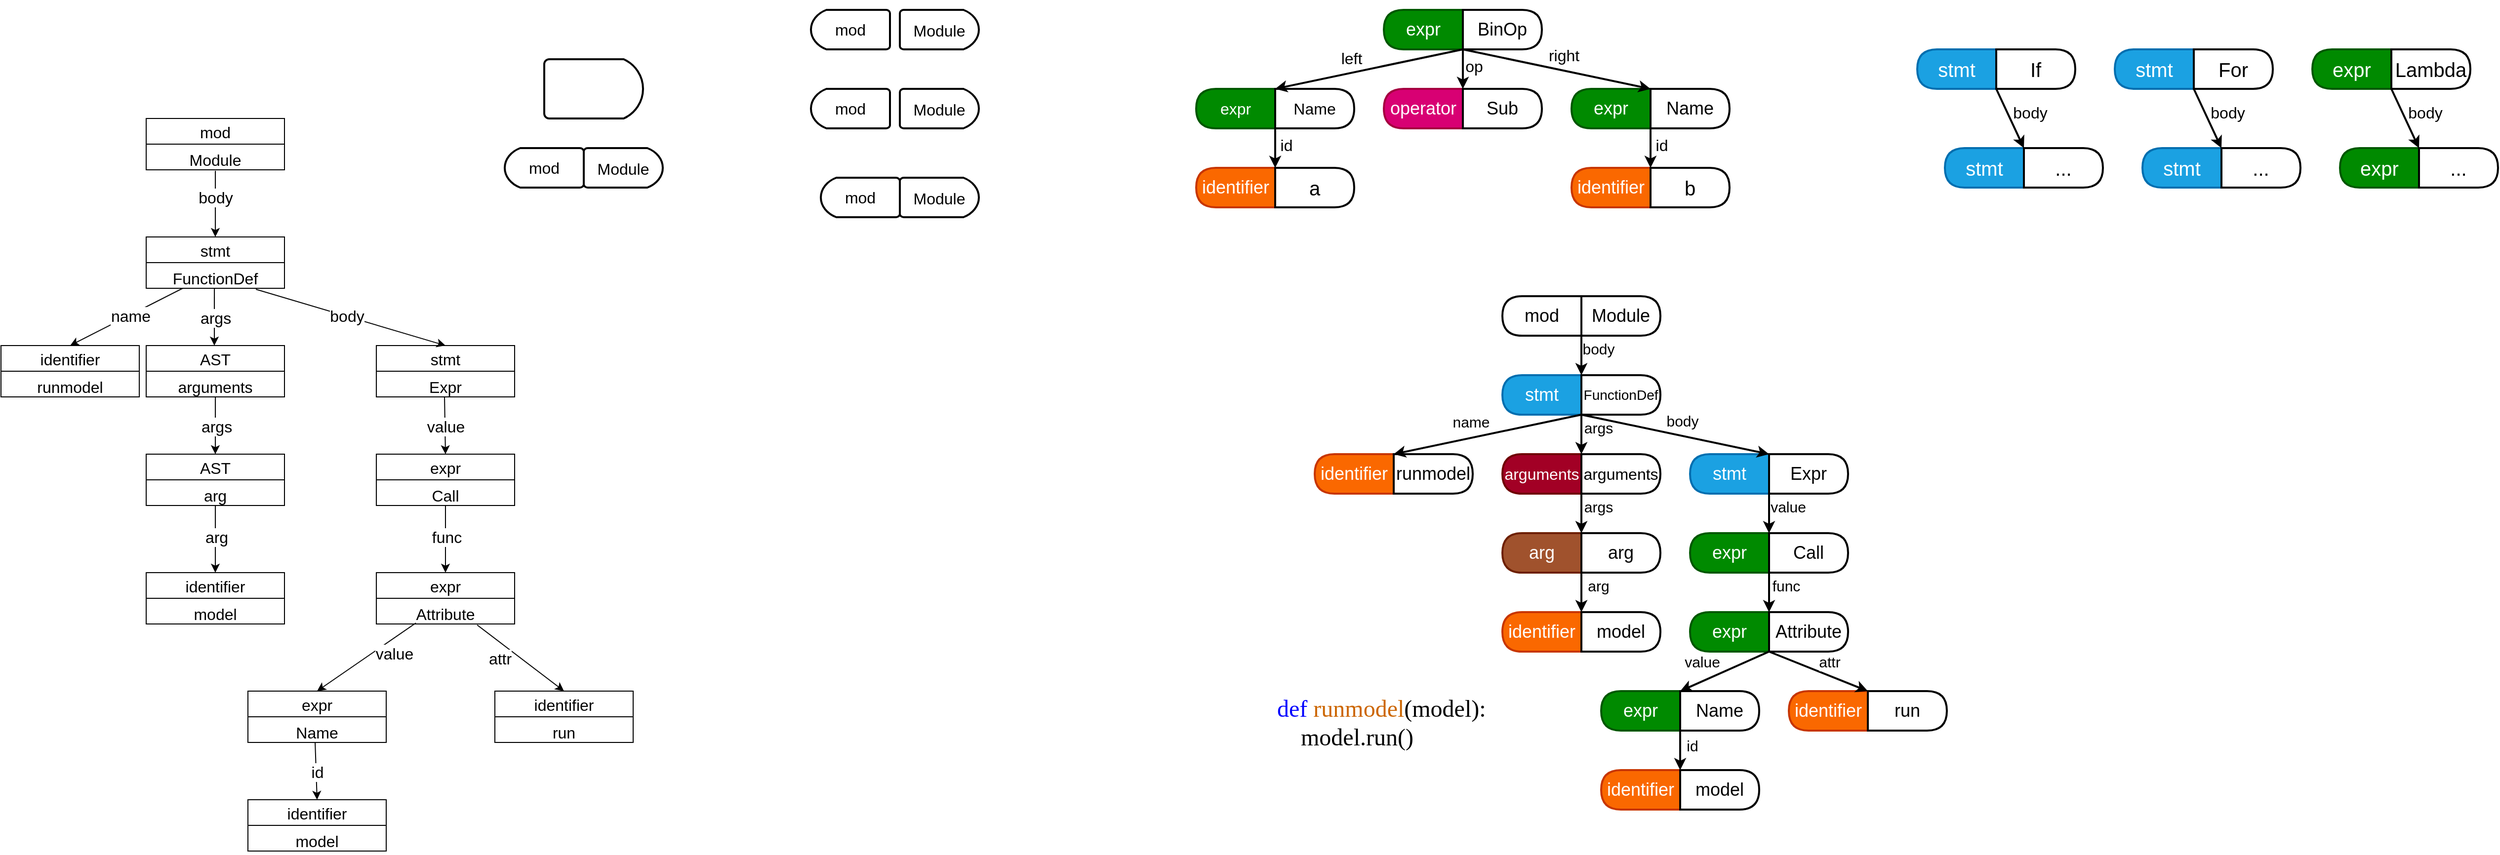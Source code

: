<mxfile version="14.2.4" type="github"><diagram id="fuLGlhHBrHIKAfkJeIIr" name="第 1 页"><mxGraphModel dx="1422" dy="762" grid="1" gridSize="10" guides="1" tooltips="1" connect="1" arrows="1" fold="1" page="1" pageScale="1" pageWidth="1654" pageHeight="2336" math="0" shadow="0"><root><mxCell id="0"/><mxCell id="1" parent="0"/><mxCell id="nQWwgP7Oegm9FrwkPEU5-1" value="mod" style="swimlane;fontStyle=0;childLayout=stackLayout;horizontal=1;startSize=26;fillColor=none;horizontalStack=0;resizeParent=1;resizeParentMax=0;resizeLast=0;collapsible=1;marginBottom=0;fontSize=16;" parent="1" vertex="1"><mxGeometry x="687" y="130" width="140" height="52" as="geometry"/></mxCell><mxCell id="nQWwgP7Oegm9FrwkPEU5-2" value="Module" style="text;strokeColor=none;fillColor=none;align=center;verticalAlign=top;spacingLeft=4;spacingRight=4;overflow=hidden;rotatable=0;points=[[0,0.5],[1,0.5]];portConstraint=eastwest;fontSize=16;" parent="nQWwgP7Oegm9FrwkPEU5-1" vertex="1"><mxGeometry y="26" width="140" height="26" as="geometry"/></mxCell><mxCell id="nQWwgP7Oegm9FrwkPEU5-3" value="stmt" style="swimlane;fontStyle=0;childLayout=stackLayout;horizontal=1;startSize=26;fillColor=none;horizontalStack=0;resizeParent=1;resizeParentMax=0;resizeLast=0;collapsible=1;marginBottom=0;fontSize=16;" parent="1" vertex="1"><mxGeometry x="687" y="250" width="140" height="52" as="geometry"/></mxCell><mxCell id="nQWwgP7Oegm9FrwkPEU5-4" value="FunctionDef" style="text;strokeColor=none;fillColor=none;align=center;verticalAlign=top;spacingLeft=4;spacingRight=4;overflow=hidden;rotatable=0;points=[[0,0.5],[1,0.5]];portConstraint=eastwest;fontSize=16;" parent="nQWwgP7Oegm9FrwkPEU5-3" vertex="1"><mxGeometry y="26" width="140" height="26" as="geometry"/></mxCell><mxCell id="nQWwgP7Oegm9FrwkPEU5-5" value="" style="endArrow=classic;html=1;fontSize=16;exitX=0.5;exitY=1.038;exitDx=0;exitDy=0;exitPerimeter=0;" parent="1" source="nQWwgP7Oegm9FrwkPEU5-2" target="nQWwgP7Oegm9FrwkPEU5-3" edge="1"><mxGeometry width="50" height="50" relative="1" as="geometry"><mxPoint x="520" y="350" as="sourcePoint"/><mxPoint x="570" y="300" as="targetPoint"/></mxGeometry></mxCell><mxCell id="nQWwgP7Oegm9FrwkPEU5-6" value="body" style="edgeLabel;html=1;align=center;verticalAlign=middle;resizable=0;points=[];fontSize=16;" parent="nQWwgP7Oegm9FrwkPEU5-5" vertex="1" connectable="0"><mxGeometry x="-0.522" y="-2" relative="1" as="geometry"><mxPoint x="2" y="11.01" as="offset"/></mxGeometry></mxCell><mxCell id="nQWwgP7Oegm9FrwkPEU5-7" value="identifier" style="swimlane;fontStyle=0;childLayout=stackLayout;horizontal=1;startSize=26;fillColor=none;horizontalStack=0;resizeParent=1;resizeParentMax=0;resizeLast=0;collapsible=1;marginBottom=0;fontSize=16;" parent="1" vertex="1"><mxGeometry x="540" y="360" width="140" height="52" as="geometry"/></mxCell><mxCell id="nQWwgP7Oegm9FrwkPEU5-8" value="runmodel" style="text;strokeColor=none;fillColor=none;align=center;verticalAlign=top;spacingLeft=4;spacingRight=4;overflow=hidden;rotatable=0;points=[[0,0.5],[1,0.5]];portConstraint=eastwest;fontSize=16;" parent="nQWwgP7Oegm9FrwkPEU5-7" vertex="1"><mxGeometry y="26" width="140" height="26" as="geometry"/></mxCell><mxCell id="nQWwgP7Oegm9FrwkPEU5-9" value="" style="endArrow=classic;html=1;fontSize=16;exitX=0.264;exitY=1;exitDx=0;exitDy=0;exitPerimeter=0;entryX=0.5;entryY=0;entryDx=0;entryDy=0;" parent="1" source="nQWwgP7Oegm9FrwkPEU5-4" target="nQWwgP7Oegm9FrwkPEU5-7" edge="1"><mxGeometry width="50" height="50" relative="1" as="geometry"><mxPoint x="767" y="192.988" as="sourcePoint"/><mxPoint x="767" y="260" as="targetPoint"/></mxGeometry></mxCell><mxCell id="nQWwgP7Oegm9FrwkPEU5-10" value="name" style="edgeLabel;html=1;align=center;verticalAlign=middle;resizable=0;points=[];fontSize=16;" parent="nQWwgP7Oegm9FrwkPEU5-9" vertex="1" connectable="0"><mxGeometry x="-0.522" y="-2" relative="1" as="geometry"><mxPoint x="-25.43" y="15.72" as="offset"/></mxGeometry></mxCell><mxCell id="nQWwgP7Oegm9FrwkPEU5-11" value="" style="endArrow=classic;html=1;fontSize=16;exitX=0.493;exitY=1;exitDx=0;exitDy=0;exitPerimeter=0;" parent="1" source="nQWwgP7Oegm9FrwkPEU5-4" edge="1"><mxGeometry width="50" height="50" relative="1" as="geometry"><mxPoint x="733.96" y="312" as="sourcePoint"/><mxPoint x="756" y="360" as="targetPoint"/></mxGeometry></mxCell><mxCell id="nQWwgP7Oegm9FrwkPEU5-12" value="args" style="edgeLabel;html=1;align=center;verticalAlign=middle;resizable=0;points=[];fontSize=16;" parent="nQWwgP7Oegm9FrwkPEU5-11" vertex="1" connectable="0"><mxGeometry x="-0.522" y="-2" relative="1" as="geometry"><mxPoint x="2.98" y="15.72" as="offset"/></mxGeometry></mxCell><mxCell id="nQWwgP7Oegm9FrwkPEU5-13" value="AST" style="swimlane;fontStyle=0;childLayout=stackLayout;horizontal=1;startSize=26;fillColor=none;horizontalStack=0;resizeParent=1;resizeParentMax=0;resizeLast=0;collapsible=1;marginBottom=0;fontSize=16;" parent="1" vertex="1"><mxGeometry x="687" y="360" width="140" height="52" as="geometry"/></mxCell><mxCell id="nQWwgP7Oegm9FrwkPEU5-14" value="arguments" style="text;strokeColor=none;fillColor=none;align=center;verticalAlign=top;spacingLeft=4;spacingRight=4;overflow=hidden;rotatable=0;points=[[0,0.5],[1,0.5]];portConstraint=eastwest;fontSize=16;" parent="nQWwgP7Oegm9FrwkPEU5-13" vertex="1"><mxGeometry y="26" width="140" height="26" as="geometry"/></mxCell><mxCell id="nQWwgP7Oegm9FrwkPEU5-15" value="AST" style="swimlane;fontStyle=0;childLayout=stackLayout;horizontal=1;startSize=26;fillColor=none;horizontalStack=0;resizeParent=1;resizeParentMax=0;resizeLast=0;collapsible=1;marginBottom=0;fontSize=16;" parent="1" vertex="1"><mxGeometry x="687" y="470" width="140" height="52" as="geometry"/></mxCell><mxCell id="nQWwgP7Oegm9FrwkPEU5-16" value="arg" style="text;strokeColor=none;fillColor=none;align=center;verticalAlign=top;spacingLeft=4;spacingRight=4;overflow=hidden;rotatable=0;points=[[0,0.5],[1,0.5]];portConstraint=eastwest;fontSize=16;" parent="nQWwgP7Oegm9FrwkPEU5-15" vertex="1"><mxGeometry y="26" width="140" height="26" as="geometry"/></mxCell><mxCell id="nQWwgP7Oegm9FrwkPEU5-17" value="" style="endArrow=classic;html=1;fontSize=16;entryX=0.5;entryY=0;entryDx=0;entryDy=0;" parent="1" source="nQWwgP7Oegm9FrwkPEU5-14" target="nQWwgP7Oegm9FrwkPEU5-15" edge="1"><mxGeometry width="50" height="50" relative="1" as="geometry"><mxPoint x="766.02" y="312" as="sourcePoint"/><mxPoint x="766" y="370" as="targetPoint"/></mxGeometry></mxCell><mxCell id="nQWwgP7Oegm9FrwkPEU5-18" value="args" style="edgeLabel;html=1;align=center;verticalAlign=middle;resizable=0;points=[];fontSize=16;" parent="nQWwgP7Oegm9FrwkPEU5-17" vertex="1" connectable="0"><mxGeometry x="-0.522" y="-2" relative="1" as="geometry"><mxPoint x="2.98" y="15.72" as="offset"/></mxGeometry></mxCell><mxCell id="nQWwgP7Oegm9FrwkPEU5-19" value="identifier" style="swimlane;fontStyle=0;childLayout=stackLayout;horizontal=1;startSize=26;fillColor=none;horizontalStack=0;resizeParent=1;resizeParentMax=0;resizeLast=0;collapsible=1;marginBottom=0;fontSize=16;" parent="1" vertex="1"><mxGeometry x="687" y="590" width="140" height="52" as="geometry"/></mxCell><mxCell id="nQWwgP7Oegm9FrwkPEU5-20" value="model" style="text;strokeColor=none;fillColor=none;align=center;verticalAlign=top;spacingLeft=4;spacingRight=4;overflow=hidden;rotatable=0;points=[[0,0.5],[1,0.5]];portConstraint=eastwest;fontSize=16;" parent="nQWwgP7Oegm9FrwkPEU5-19" vertex="1"><mxGeometry y="26" width="140" height="26" as="geometry"/></mxCell><mxCell id="nQWwgP7Oegm9FrwkPEU5-21" value="" style="endArrow=classic;html=1;fontSize=16;exitX=0.5;exitY=1;exitDx=0;exitDy=0;exitPerimeter=0;" parent="1" source="nQWwgP7Oegm9FrwkPEU5-16" target="nQWwgP7Oegm9FrwkPEU5-19" edge="1"><mxGeometry width="50" height="50" relative="1" as="geometry"><mxPoint x="767" y="422" as="sourcePoint"/><mxPoint x="767" y="480" as="targetPoint"/></mxGeometry></mxCell><mxCell id="nQWwgP7Oegm9FrwkPEU5-22" value="arg" style="edgeLabel;html=1;align=center;verticalAlign=middle;resizable=0;points=[];fontSize=16;" parent="nQWwgP7Oegm9FrwkPEU5-21" vertex="1" connectable="0"><mxGeometry x="-0.522" y="-2" relative="1" as="geometry"><mxPoint x="2.98" y="15.72" as="offset"/></mxGeometry></mxCell><mxCell id="nQWwgP7Oegm9FrwkPEU5-23" value="stmt" style="swimlane;fontStyle=0;childLayout=stackLayout;horizontal=1;startSize=26;fillColor=none;horizontalStack=0;resizeParent=1;resizeParentMax=0;resizeLast=0;collapsible=1;marginBottom=0;fontSize=16;" parent="1" vertex="1"><mxGeometry x="920" y="360" width="140" height="52" as="geometry"/></mxCell><mxCell id="nQWwgP7Oegm9FrwkPEU5-24" value="Expr" style="text;strokeColor=none;fillColor=none;align=center;verticalAlign=top;spacingLeft=4;spacingRight=4;overflow=hidden;rotatable=0;points=[[0,0.5],[1,0.5]];portConstraint=eastwest;fontSize=16;" parent="nQWwgP7Oegm9FrwkPEU5-23" vertex="1"><mxGeometry y="26" width="140" height="26" as="geometry"/></mxCell><mxCell id="nQWwgP7Oegm9FrwkPEU5-25" value="" style="endArrow=classic;html=1;fontSize=16;exitX=0.793;exitY=1.038;exitDx=0;exitDy=0;exitPerimeter=0;entryX=0.5;entryY=0;entryDx=0;entryDy=0;" parent="1" source="nQWwgP7Oegm9FrwkPEU5-4" target="nQWwgP7Oegm9FrwkPEU5-23" edge="1"><mxGeometry width="50" height="50" relative="1" as="geometry"><mxPoint x="733.96" y="312" as="sourcePoint"/><mxPoint x="620" y="370" as="targetPoint"/></mxGeometry></mxCell><mxCell id="nQWwgP7Oegm9FrwkPEU5-26" value="body" style="edgeLabel;html=1;align=center;verticalAlign=middle;resizable=0;points=[];fontSize=16;" parent="nQWwgP7Oegm9FrwkPEU5-25" vertex="1" connectable="0"><mxGeometry x="-0.522" y="-2" relative="1" as="geometry"><mxPoint x="46.54" y="11.43" as="offset"/></mxGeometry></mxCell><mxCell id="nQWwgP7Oegm9FrwkPEU5-27" value="expr" style="swimlane;fontStyle=0;childLayout=stackLayout;horizontal=1;startSize=26;fillColor=none;horizontalStack=0;resizeParent=1;resizeParentMax=0;resizeLast=0;collapsible=1;marginBottom=0;fontSize=16;" parent="1" vertex="1"><mxGeometry x="920" y="470" width="140" height="52" as="geometry"/></mxCell><mxCell id="nQWwgP7Oegm9FrwkPEU5-28" value="Call" style="text;strokeColor=none;fillColor=none;align=center;verticalAlign=top;spacingLeft=4;spacingRight=4;overflow=hidden;rotatable=0;points=[[0,0.5],[1,0.5]];portConstraint=eastwest;fontSize=16;" parent="nQWwgP7Oegm9FrwkPEU5-27" vertex="1"><mxGeometry y="26" width="140" height="26" as="geometry"/></mxCell><mxCell id="nQWwgP7Oegm9FrwkPEU5-29" value="" style="endArrow=classic;html=1;fontSize=16;entryX=0.5;entryY=0;entryDx=0;entryDy=0;exitX=0.493;exitY=1;exitDx=0;exitDy=0;exitPerimeter=0;" parent="1" source="nQWwgP7Oegm9FrwkPEU5-24" target="nQWwgP7Oegm9FrwkPEU5-27" edge="1"><mxGeometry width="50" height="50" relative="1" as="geometry"><mxPoint x="767" y="422" as="sourcePoint"/><mxPoint x="767" y="480" as="targetPoint"/></mxGeometry></mxCell><mxCell id="nQWwgP7Oegm9FrwkPEU5-30" value="value" style="edgeLabel;html=1;align=center;verticalAlign=middle;resizable=0;points=[];fontSize=16;" parent="nQWwgP7Oegm9FrwkPEU5-29" vertex="1" connectable="0"><mxGeometry x="-0.522" y="-2" relative="1" as="geometry"><mxPoint x="2.98" y="15.72" as="offset"/></mxGeometry></mxCell><mxCell id="nQWwgP7Oegm9FrwkPEU5-31" value="expr" style="swimlane;fontStyle=0;childLayout=stackLayout;horizontal=1;startSize=26;fillColor=none;horizontalStack=0;resizeParent=1;resizeParentMax=0;resizeLast=0;collapsible=1;marginBottom=0;fontSize=16;" parent="1" vertex="1"><mxGeometry x="920" y="590" width="140" height="52" as="geometry"/></mxCell><mxCell id="nQWwgP7Oegm9FrwkPEU5-32" value="Attribute" style="text;strokeColor=none;fillColor=none;align=center;verticalAlign=top;spacingLeft=4;spacingRight=4;overflow=hidden;rotatable=0;points=[[0,0.5],[1,0.5]];portConstraint=eastwest;fontSize=16;" parent="nQWwgP7Oegm9FrwkPEU5-31" vertex="1"><mxGeometry y="26" width="140" height="26" as="geometry"/></mxCell><mxCell id="nQWwgP7Oegm9FrwkPEU5-33" value="" style="endArrow=classic;html=1;fontSize=16;entryX=0.5;entryY=0;entryDx=0;entryDy=0;" parent="1" source="nQWwgP7Oegm9FrwkPEU5-28" target="nQWwgP7Oegm9FrwkPEU5-31" edge="1"><mxGeometry width="50" height="50" relative="1" as="geometry"><mxPoint x="767" y="532" as="sourcePoint"/><mxPoint x="767" y="600" as="targetPoint"/></mxGeometry></mxCell><mxCell id="nQWwgP7Oegm9FrwkPEU5-34" value="func" style="edgeLabel;html=1;align=center;verticalAlign=middle;resizable=0;points=[];fontSize=16;" parent="nQWwgP7Oegm9FrwkPEU5-33" vertex="1" connectable="0"><mxGeometry x="-0.522" y="-2" relative="1" as="geometry"><mxPoint x="2.98" y="15.72" as="offset"/></mxGeometry></mxCell><mxCell id="nQWwgP7Oegm9FrwkPEU5-35" value="expr" style="swimlane;fontStyle=0;childLayout=stackLayout;horizontal=1;startSize=26;fillColor=none;horizontalStack=0;resizeParent=1;resizeParentMax=0;resizeLast=0;collapsible=1;marginBottom=0;fontSize=16;" parent="1" vertex="1"><mxGeometry x="790" y="710" width="140" height="52" as="geometry"/></mxCell><mxCell id="nQWwgP7Oegm9FrwkPEU5-36" value="Name" style="text;strokeColor=none;fillColor=none;align=center;verticalAlign=top;spacingLeft=4;spacingRight=4;overflow=hidden;rotatable=0;points=[[0,0.5],[1,0.5]];portConstraint=eastwest;fontSize=16;" parent="nQWwgP7Oegm9FrwkPEU5-35" vertex="1"><mxGeometry y="26" width="140" height="26" as="geometry"/></mxCell><mxCell id="nQWwgP7Oegm9FrwkPEU5-37" value="identifier" style="swimlane;fontStyle=0;childLayout=stackLayout;horizontal=1;startSize=26;fillColor=none;horizontalStack=0;resizeParent=1;resizeParentMax=0;resizeLast=0;collapsible=1;marginBottom=0;fontSize=16;" parent="1" vertex="1"><mxGeometry x="790" y="820" width="140" height="52" as="geometry"/></mxCell><mxCell id="nQWwgP7Oegm9FrwkPEU5-38" value="model" style="text;strokeColor=none;fillColor=none;align=center;verticalAlign=top;spacingLeft=4;spacingRight=4;overflow=hidden;rotatable=0;points=[[0,0.5],[1,0.5]];portConstraint=eastwest;fontSize=16;" parent="nQWwgP7Oegm9FrwkPEU5-37" vertex="1"><mxGeometry y="26" width="140" height="26" as="geometry"/></mxCell><mxCell id="nQWwgP7Oegm9FrwkPEU5-39" value="identifier" style="swimlane;fontStyle=0;childLayout=stackLayout;horizontal=1;startSize=26;fillColor=none;horizontalStack=0;resizeParent=1;resizeParentMax=0;resizeLast=0;collapsible=1;marginBottom=0;fontSize=16;" parent="1" vertex="1"><mxGeometry x="1040" y="710" width="140" height="52" as="geometry"/></mxCell><mxCell id="nQWwgP7Oegm9FrwkPEU5-40" value="run" style="text;strokeColor=none;fillColor=none;align=center;verticalAlign=top;spacingLeft=4;spacingRight=4;overflow=hidden;rotatable=0;points=[[0,0.5],[1,0.5]];portConstraint=eastwest;fontSize=16;" parent="nQWwgP7Oegm9FrwkPEU5-39" vertex="1"><mxGeometry y="26" width="140" height="26" as="geometry"/></mxCell><mxCell id="nQWwgP7Oegm9FrwkPEU5-41" value="" style="endArrow=classic;html=1;fontSize=16;entryX=0.5;entryY=0;entryDx=0;entryDy=0;exitX=0.729;exitY=1.038;exitDx=0;exitDy=0;exitPerimeter=0;" parent="1" source="nQWwgP7Oegm9FrwkPEU5-32" target="nQWwgP7Oegm9FrwkPEU5-39" edge="1"><mxGeometry width="50" height="50" relative="1" as="geometry"><mxPoint x="1000" y="532" as="sourcePoint"/><mxPoint x="1000" y="600" as="targetPoint"/></mxGeometry></mxCell><mxCell id="nQWwgP7Oegm9FrwkPEU5-42" value="attr" style="edgeLabel;html=1;align=center;verticalAlign=middle;resizable=0;points=[];fontSize=16;" parent="nQWwgP7Oegm9FrwkPEU5-41" vertex="1" connectable="0"><mxGeometry x="-0.522" y="-2" relative="1" as="geometry"><mxPoint x="2.98" y="15.72" as="offset"/></mxGeometry></mxCell><mxCell id="nQWwgP7Oegm9FrwkPEU5-43" value="" style="endArrow=classic;html=1;fontSize=16;entryX=0.5;entryY=0;entryDx=0;entryDy=0;exitX=0.286;exitY=0.962;exitDx=0;exitDy=0;exitPerimeter=0;" parent="1" source="nQWwgP7Oegm9FrwkPEU5-32" target="nQWwgP7Oegm9FrwkPEU5-35" edge="1"><mxGeometry width="50" height="50" relative="1" as="geometry"><mxPoint x="1010" y="542" as="sourcePoint"/><mxPoint x="1010" y="610" as="targetPoint"/></mxGeometry></mxCell><mxCell id="nQWwgP7Oegm9FrwkPEU5-44" value="value" style="edgeLabel;html=1;align=center;verticalAlign=middle;resizable=0;points=[];fontSize=16;" parent="nQWwgP7Oegm9FrwkPEU5-43" vertex="1" connectable="0"><mxGeometry x="-0.522" y="-2" relative="1" as="geometry"><mxPoint x="2.98" y="15.72" as="offset"/></mxGeometry></mxCell><mxCell id="nQWwgP7Oegm9FrwkPEU5-45" value="" style="endArrow=classic;html=1;fontSize=16;entryX=0.5;entryY=0;entryDx=0;entryDy=0;exitX=0.486;exitY=1;exitDx=0;exitDy=0;exitPerimeter=0;" parent="1" source="nQWwgP7Oegm9FrwkPEU5-36" target="nQWwgP7Oegm9FrwkPEU5-37" edge="1"><mxGeometry width="50" height="50" relative="1" as="geometry"><mxPoint x="1020" y="552" as="sourcePoint"/><mxPoint x="1020" y="620" as="targetPoint"/></mxGeometry></mxCell><mxCell id="nQWwgP7Oegm9FrwkPEU5-46" value="id" style="edgeLabel;html=1;align=center;verticalAlign=middle;resizable=0;points=[];fontSize=16;" parent="nQWwgP7Oegm9FrwkPEU5-45" vertex="1" connectable="0"><mxGeometry x="-0.522" y="-2" relative="1" as="geometry"><mxPoint x="2.98" y="15.72" as="offset"/></mxGeometry></mxCell><mxCell id="nQWwgP7Oegm9FrwkPEU5-47" value="" style="strokeWidth=2;html=1;shape=mxgraph.flowchart.delay;whiteSpace=wrap;" parent="1" vertex="1"><mxGeometry x="1090" y="70" width="100" height="60" as="geometry"/></mxCell><mxCell id="nQWwgP7Oegm9FrwkPEU5-48" value="" style="group" parent="1" vertex="1" connectable="0"><mxGeometry x="1050" y="150" width="80" height="50" as="geometry"/></mxCell><mxCell id="nQWwgP7Oegm9FrwkPEU5-49" value="" style="strokeWidth=2;html=1;shape=mxgraph.flowchart.delay;whiteSpace=wrap;rotation=-180;" parent="nQWwgP7Oegm9FrwkPEU5-48" vertex="1"><mxGeometry y="10" width="80" height="40" as="geometry"/></mxCell><mxCell id="nQWwgP7Oegm9FrwkPEU5-50" value="&lt;font style=&quot;font-size: 16px&quot;&gt;mod&lt;/font&gt;" style="text;html=1;strokeColor=none;fillColor=none;align=center;verticalAlign=middle;whiteSpace=wrap;rounded=0;" parent="nQWwgP7Oegm9FrwkPEU5-48" vertex="1"><mxGeometry x="10" y="17.5" width="60" height="25" as="geometry"/></mxCell><mxCell id="nQWwgP7Oegm9FrwkPEU5-51" value="" style="group" parent="1" vertex="1" connectable="0"><mxGeometry x="1130" y="160" width="80" height="50" as="geometry"/></mxCell><mxCell id="nQWwgP7Oegm9FrwkPEU5-52" value="" style="group;rotation=-180;" parent="nQWwgP7Oegm9FrwkPEU5-51" vertex="1" connectable="0"><mxGeometry width="80" height="50" as="geometry"/></mxCell><mxCell id="nQWwgP7Oegm9FrwkPEU5-53" value="" style="strokeWidth=2;html=1;shape=mxgraph.flowchart.delay;whiteSpace=wrap;rotation=0;" parent="nQWwgP7Oegm9FrwkPEU5-52" vertex="1"><mxGeometry width="80" height="40" as="geometry"/></mxCell><mxCell id="nQWwgP7Oegm9FrwkPEU5-54" value="&lt;font style=&quot;font-size: 16px&quot;&gt;Module&lt;/font&gt;" style="text;html=1;strokeColor=none;fillColor=none;align=center;verticalAlign=middle;whiteSpace=wrap;rounded=0;rotation=0;" parent="nQWwgP7Oegm9FrwkPEU5-52" vertex="1"><mxGeometry x="10" y="8" width="60" height="25" as="geometry"/></mxCell><mxCell id="nQWwgP7Oegm9FrwkPEU5-55" value="" style="group" parent="1" vertex="1" connectable="0"><mxGeometry x="1360" y="10" width="170" height="60" as="geometry"/></mxCell><mxCell id="nQWwgP7Oegm9FrwkPEU5-56" value="" style="group" parent="nQWwgP7Oegm9FrwkPEU5-55" vertex="1" connectable="0"><mxGeometry width="80" height="50" as="geometry"/></mxCell><mxCell id="nQWwgP7Oegm9FrwkPEU5-57" value="" style="strokeWidth=2;html=1;shape=mxgraph.flowchart.delay;whiteSpace=wrap;rotation=-180;" parent="nQWwgP7Oegm9FrwkPEU5-56" vertex="1"><mxGeometry y="10" width="80" height="40" as="geometry"/></mxCell><mxCell id="nQWwgP7Oegm9FrwkPEU5-58" value="&lt;font style=&quot;font-size: 16px&quot;&gt;mod&lt;/font&gt;" style="text;html=1;strokeColor=none;fillColor=none;align=center;verticalAlign=middle;whiteSpace=wrap;rounded=0;" parent="nQWwgP7Oegm9FrwkPEU5-56" vertex="1"><mxGeometry x="10" y="17.5" width="60" height="25" as="geometry"/></mxCell><mxCell id="nQWwgP7Oegm9FrwkPEU5-59" value="" style="group" parent="nQWwgP7Oegm9FrwkPEU5-55" vertex="1" connectable="0"><mxGeometry x="90" y="10" width="80" height="50" as="geometry"/></mxCell><mxCell id="nQWwgP7Oegm9FrwkPEU5-60" value="" style="group;rotation=-180;" parent="nQWwgP7Oegm9FrwkPEU5-59" vertex="1" connectable="0"><mxGeometry width="80" height="50" as="geometry"/></mxCell><mxCell id="nQWwgP7Oegm9FrwkPEU5-61" value="" style="strokeWidth=2;html=1;shape=mxgraph.flowchart.delay;whiteSpace=wrap;rotation=0;" parent="nQWwgP7Oegm9FrwkPEU5-60" vertex="1"><mxGeometry width="80" height="40" as="geometry"/></mxCell><mxCell id="nQWwgP7Oegm9FrwkPEU5-62" value="&lt;font style=&quot;font-size: 16px&quot;&gt;Module&lt;/font&gt;" style="text;html=1;strokeColor=none;fillColor=none;align=center;verticalAlign=middle;whiteSpace=wrap;rounded=0;rotation=0;" parent="nQWwgP7Oegm9FrwkPEU5-60" vertex="1"><mxGeometry x="10" y="8" width="60" height="25" as="geometry"/></mxCell><mxCell id="nQWwgP7Oegm9FrwkPEU5-63" value="" style="group" parent="1" vertex="1" connectable="0"><mxGeometry x="1360" y="90" width="170" height="60" as="geometry"/></mxCell><mxCell id="nQWwgP7Oegm9FrwkPEU5-64" value="" style="group" parent="nQWwgP7Oegm9FrwkPEU5-63" vertex="1" connectable="0"><mxGeometry width="80" height="50" as="geometry"/></mxCell><mxCell id="nQWwgP7Oegm9FrwkPEU5-65" value="" style="strokeWidth=2;html=1;shape=mxgraph.flowchart.delay;whiteSpace=wrap;rotation=-180;" parent="nQWwgP7Oegm9FrwkPEU5-64" vertex="1"><mxGeometry y="10" width="80" height="40" as="geometry"/></mxCell><mxCell id="nQWwgP7Oegm9FrwkPEU5-66" value="&lt;font style=&quot;font-size: 16px&quot;&gt;mod&lt;/font&gt;" style="text;html=1;strokeColor=none;fillColor=none;align=center;verticalAlign=middle;whiteSpace=wrap;rounded=0;" parent="nQWwgP7Oegm9FrwkPEU5-64" vertex="1"><mxGeometry x="10" y="17.5" width="60" height="25" as="geometry"/></mxCell><mxCell id="nQWwgP7Oegm9FrwkPEU5-67" value="" style="group" parent="nQWwgP7Oegm9FrwkPEU5-63" vertex="1" connectable="0"><mxGeometry x="90" y="10" width="80" height="50" as="geometry"/></mxCell><mxCell id="nQWwgP7Oegm9FrwkPEU5-68" value="" style="group;rotation=-180;" parent="nQWwgP7Oegm9FrwkPEU5-67" vertex="1" connectable="0"><mxGeometry width="80" height="50" as="geometry"/></mxCell><mxCell id="nQWwgP7Oegm9FrwkPEU5-69" value="" style="strokeWidth=2;html=1;shape=mxgraph.flowchart.delay;whiteSpace=wrap;rotation=0;" parent="nQWwgP7Oegm9FrwkPEU5-68" vertex="1"><mxGeometry width="80" height="40" as="geometry"/></mxCell><mxCell id="nQWwgP7Oegm9FrwkPEU5-70" value="&lt;font style=&quot;font-size: 16px&quot;&gt;Module&lt;/font&gt;" style="text;html=1;strokeColor=none;fillColor=none;align=center;verticalAlign=middle;whiteSpace=wrap;rounded=0;rotation=0;" parent="nQWwgP7Oegm9FrwkPEU5-68" vertex="1"><mxGeometry x="10" y="8" width="60" height="25" as="geometry"/></mxCell><mxCell id="nQWwgP7Oegm9FrwkPEU5-71" value="" style="group" parent="1" vertex="1" connectable="0"><mxGeometry x="1370" y="180" width="80" height="50" as="geometry"/></mxCell><mxCell id="nQWwgP7Oegm9FrwkPEU5-72" value="" style="strokeWidth=2;html=1;shape=mxgraph.flowchart.delay;whiteSpace=wrap;rotation=-180;" parent="nQWwgP7Oegm9FrwkPEU5-71" vertex="1"><mxGeometry y="10" width="80" height="40" as="geometry"/></mxCell><mxCell id="nQWwgP7Oegm9FrwkPEU5-73" value="&lt;font style=&quot;font-size: 16px&quot;&gt;mod&lt;/font&gt;" style="text;html=1;strokeColor=none;fillColor=none;align=center;verticalAlign=middle;whiteSpace=wrap;rounded=0;" parent="nQWwgP7Oegm9FrwkPEU5-71" vertex="1"><mxGeometry x="10" y="17.5" width="60" height="25" as="geometry"/></mxCell><mxCell id="nQWwgP7Oegm9FrwkPEU5-74" value="" style="group" parent="1" vertex="1" connectable="0"><mxGeometry x="1450" y="190" width="80" height="50" as="geometry"/></mxCell><mxCell id="nQWwgP7Oegm9FrwkPEU5-75" value="" style="group;rotation=-180;" parent="nQWwgP7Oegm9FrwkPEU5-74" vertex="1" connectable="0"><mxGeometry width="80" height="50" as="geometry"/></mxCell><mxCell id="nQWwgP7Oegm9FrwkPEU5-76" value="" style="strokeWidth=2;html=1;shape=mxgraph.flowchart.delay;whiteSpace=wrap;rotation=0;" parent="nQWwgP7Oegm9FrwkPEU5-75" vertex="1"><mxGeometry width="80" height="40" as="geometry"/></mxCell><mxCell id="nQWwgP7Oegm9FrwkPEU5-77" value="&lt;font style=&quot;font-size: 16px&quot;&gt;Module&lt;/font&gt;" style="text;html=1;strokeColor=none;fillColor=none;align=center;verticalAlign=middle;whiteSpace=wrap;rounded=0;rotation=0;" parent="nQWwgP7Oegm9FrwkPEU5-75" vertex="1"><mxGeometry x="10" y="8" width="60" height="25" as="geometry"/></mxCell><mxCell id="nQWwgP7Oegm9FrwkPEU5-78" value="" style="group" parent="1" vertex="1" connectable="0"><mxGeometry x="2060" y="310" width="160" height="40" as="geometry"/></mxCell><mxCell id="nQWwgP7Oegm9FrwkPEU5-79" value="" style="shape=delay;whiteSpace=wrap;html=1;rotation=-180;strokeWidth=2;" parent="nQWwgP7Oegm9FrwkPEU5-78" vertex="1"><mxGeometry width="80" height="40" as="geometry"/></mxCell><mxCell id="nQWwgP7Oegm9FrwkPEU5-80" value="" style="shape=delay;whiteSpace=wrap;html=1;rotation=0;strokeWidth=2;" parent="nQWwgP7Oegm9FrwkPEU5-78" vertex="1"><mxGeometry x="80" width="80" height="40" as="geometry"/></mxCell><mxCell id="nQWwgP7Oegm9FrwkPEU5-81" value="&lt;font style=&quot;font-size: 18px&quot;&gt;mod&lt;/font&gt;" style="text;html=1;strokeColor=none;fillColor=none;align=center;verticalAlign=middle;whiteSpace=wrap;rounded=0;" parent="nQWwgP7Oegm9FrwkPEU5-78" vertex="1"><mxGeometry x="17.143" y="10" width="45.714" height="20" as="geometry"/></mxCell><mxCell id="nQWwgP7Oegm9FrwkPEU5-82" value="&lt;font style=&quot;font-size: 18px&quot;&gt;Module&lt;/font&gt;" style="text;html=1;strokeColor=none;fillColor=none;align=center;verticalAlign=middle;whiteSpace=wrap;rounded=0;" parent="nQWwgP7Oegm9FrwkPEU5-78" vertex="1"><mxGeometry x="97.143" y="10" width="45.714" height="20" as="geometry"/></mxCell><mxCell id="nQWwgP7Oegm9FrwkPEU5-83" value="" style="group" parent="1" vertex="1" connectable="0"><mxGeometry x="2060" y="390" width="160" height="40" as="geometry"/></mxCell><mxCell id="nQWwgP7Oegm9FrwkPEU5-84" value="" style="shape=delay;whiteSpace=wrap;html=1;rotation=-180;strokeWidth=2;fillColor=#1ba1e2;strokeColor=#006EAF;fontColor=#ffffff;" parent="nQWwgP7Oegm9FrwkPEU5-83" vertex="1"><mxGeometry width="80" height="40" as="geometry"/></mxCell><mxCell id="nQWwgP7Oegm9FrwkPEU5-85" value="" style="shape=delay;whiteSpace=wrap;html=1;rotation=0;strokeWidth=2;" parent="nQWwgP7Oegm9FrwkPEU5-83" vertex="1"><mxGeometry x="80" width="80" height="40" as="geometry"/></mxCell><mxCell id="nQWwgP7Oegm9FrwkPEU5-86" value="&lt;font style=&quot;font-size: 18px&quot; color=&quot;#ffffff&quot;&gt;stmt&lt;/font&gt;" style="text;html=1;strokeColor=none;fillColor=none;align=center;verticalAlign=middle;whiteSpace=wrap;rounded=0;" parent="nQWwgP7Oegm9FrwkPEU5-83" vertex="1"><mxGeometry x="17.143" y="10" width="45.714" height="20" as="geometry"/></mxCell><mxCell id="nQWwgP7Oegm9FrwkPEU5-87" value="&lt;font style=&quot;font-size: 14px&quot;&gt;FunctionDef&lt;/font&gt;" style="text;html=1;strokeColor=none;fillColor=none;align=center;verticalAlign=middle;whiteSpace=wrap;rounded=0;" parent="nQWwgP7Oegm9FrwkPEU5-83" vertex="1"><mxGeometry x="97.143" y="10" width="45.714" height="20" as="geometry"/></mxCell><mxCell id="nQWwgP7Oegm9FrwkPEU5-88" value="" style="group" parent="1" vertex="1" connectable="0"><mxGeometry x="1870" y="470" width="160" height="40" as="geometry"/></mxCell><mxCell id="nQWwgP7Oegm9FrwkPEU5-89" value="" style="shape=delay;whiteSpace=wrap;html=1;rotation=-180;strokeWidth=2;fillColor=#fa6800;strokeColor=#C73500;fontColor=#ffffff;" parent="nQWwgP7Oegm9FrwkPEU5-88" vertex="1"><mxGeometry width="80" height="40" as="geometry"/></mxCell><mxCell id="nQWwgP7Oegm9FrwkPEU5-90" value="" style="shape=delay;whiteSpace=wrap;html=1;rotation=0;strokeWidth=2;" parent="nQWwgP7Oegm9FrwkPEU5-88" vertex="1"><mxGeometry x="80" width="80" height="40" as="geometry"/></mxCell><mxCell id="nQWwgP7Oegm9FrwkPEU5-91" value="&lt;font style=&quot;font-size: 18px&quot; color=&quot;#ffffff&quot;&gt;identifier&lt;/font&gt;" style="text;html=1;strokeColor=none;fillColor=none;align=center;verticalAlign=middle;whiteSpace=wrap;rounded=0;" parent="nQWwgP7Oegm9FrwkPEU5-88" vertex="1"><mxGeometry x="17.143" y="10" width="45.714" height="20" as="geometry"/></mxCell><mxCell id="nQWwgP7Oegm9FrwkPEU5-92" value="&lt;font style=&quot;font-size: 18px&quot;&gt;runmodel&lt;/font&gt;" style="text;html=1;strokeColor=none;fillColor=none;align=center;verticalAlign=middle;whiteSpace=wrap;rounded=0;" parent="nQWwgP7Oegm9FrwkPEU5-88" vertex="1"><mxGeometry x="97.143" y="10" width="45.714" height="20" as="geometry"/></mxCell><mxCell id="nQWwgP7Oegm9FrwkPEU5-93" value="" style="group" parent="1" vertex="1" connectable="0"><mxGeometry x="2060" y="470" width="160" height="40" as="geometry"/></mxCell><mxCell id="nQWwgP7Oegm9FrwkPEU5-94" value="" style="shape=delay;whiteSpace=wrap;html=1;rotation=-180;strokeWidth=2;fillColor=#a20025;strokeColor=#6F0000;fontColor=#ffffff;" parent="nQWwgP7Oegm9FrwkPEU5-93" vertex="1"><mxGeometry width="80" height="40" as="geometry"/></mxCell><mxCell id="nQWwgP7Oegm9FrwkPEU5-95" value="" style="shape=delay;whiteSpace=wrap;html=1;rotation=0;strokeWidth=2;" parent="nQWwgP7Oegm9FrwkPEU5-93" vertex="1"><mxGeometry x="80" width="80" height="40" as="geometry"/></mxCell><mxCell id="nQWwgP7Oegm9FrwkPEU5-96" value="&lt;font style=&quot;font-size: 16px&quot; color=&quot;#ffffff&quot;&gt;arguments&lt;/font&gt;" style="text;html=1;strokeColor=none;fillColor=none;align=center;verticalAlign=middle;whiteSpace=wrap;rounded=0;" parent="nQWwgP7Oegm9FrwkPEU5-93" vertex="1"><mxGeometry x="17.143" y="10" width="45.714" height="20" as="geometry"/></mxCell><mxCell id="nQWwgP7Oegm9FrwkPEU5-97" value="&lt;font style=&quot;font-size: 16px&quot;&gt;arguments&lt;/font&gt;" style="text;html=1;strokeColor=none;fillColor=none;align=center;verticalAlign=middle;whiteSpace=wrap;rounded=0;" parent="nQWwgP7Oegm9FrwkPEU5-93" vertex="1"><mxGeometry x="97.143" y="10" width="45.714" height="20" as="geometry"/></mxCell><mxCell id="nQWwgP7Oegm9FrwkPEU5-98" value="" style="group" parent="1" vertex="1" connectable="0"><mxGeometry x="2250" y="470" width="160" height="40" as="geometry"/></mxCell><mxCell id="nQWwgP7Oegm9FrwkPEU5-99" value="" style="shape=delay;whiteSpace=wrap;html=1;rotation=-180;strokeWidth=2;fillColor=#1ba1e2;strokeColor=#006EAF;fontColor=#ffffff;" parent="nQWwgP7Oegm9FrwkPEU5-98" vertex="1"><mxGeometry width="80" height="40" as="geometry"/></mxCell><mxCell id="nQWwgP7Oegm9FrwkPEU5-100" value="" style="shape=delay;whiteSpace=wrap;html=1;rotation=0;strokeWidth=2;" parent="nQWwgP7Oegm9FrwkPEU5-98" vertex="1"><mxGeometry x="80" width="80" height="40" as="geometry"/></mxCell><mxCell id="nQWwgP7Oegm9FrwkPEU5-101" value="&lt;font style=&quot;font-size: 18px&quot; color=&quot;#ffffff&quot;&gt;stmt&lt;/font&gt;" style="text;html=1;strokeColor=none;fillColor=none;align=center;verticalAlign=middle;whiteSpace=wrap;rounded=0;" parent="nQWwgP7Oegm9FrwkPEU5-98" vertex="1"><mxGeometry x="17.143" y="10" width="45.714" height="20" as="geometry"/></mxCell><mxCell id="nQWwgP7Oegm9FrwkPEU5-102" value="&lt;font style=&quot;font-size: 18px&quot;&gt;Expr&lt;/font&gt;" style="text;html=1;strokeColor=none;fillColor=none;align=center;verticalAlign=middle;whiteSpace=wrap;rounded=0;" parent="nQWwgP7Oegm9FrwkPEU5-98" vertex="1"><mxGeometry x="97.143" y="10" width="45.714" height="20" as="geometry"/></mxCell><mxCell id="nQWwgP7Oegm9FrwkPEU5-103" value="" style="group" parent="1" vertex="1" connectable="0"><mxGeometry x="2060" y="550" width="160" height="40" as="geometry"/></mxCell><mxCell id="nQWwgP7Oegm9FrwkPEU5-104" value="" style="shape=delay;whiteSpace=wrap;html=1;rotation=-180;strokeWidth=2;fillColor=#a0522d;strokeColor=#6D1F00;fontColor=#ffffff;" parent="nQWwgP7Oegm9FrwkPEU5-103" vertex="1"><mxGeometry width="80" height="40" as="geometry"/></mxCell><mxCell id="nQWwgP7Oegm9FrwkPEU5-105" value="" style="shape=delay;whiteSpace=wrap;html=1;rotation=0;strokeWidth=2;" parent="nQWwgP7Oegm9FrwkPEU5-103" vertex="1"><mxGeometry x="80" width="80" height="40" as="geometry"/></mxCell><mxCell id="nQWwgP7Oegm9FrwkPEU5-106" value="&lt;font style=&quot;font-size: 18px&quot; color=&quot;#ffffff&quot;&gt;arg&lt;/font&gt;" style="text;html=1;strokeColor=none;fillColor=none;align=center;verticalAlign=middle;whiteSpace=wrap;rounded=0;" parent="nQWwgP7Oegm9FrwkPEU5-103" vertex="1"><mxGeometry x="17.143" y="10" width="45.714" height="20" as="geometry"/></mxCell><mxCell id="nQWwgP7Oegm9FrwkPEU5-107" value="&lt;font style=&quot;font-size: 18px&quot;&gt;arg&lt;/font&gt;" style="text;html=1;strokeColor=none;fillColor=none;align=center;verticalAlign=middle;whiteSpace=wrap;rounded=0;" parent="nQWwgP7Oegm9FrwkPEU5-103" vertex="1"><mxGeometry x="97.143" y="10" width="45.714" height="20" as="geometry"/></mxCell><mxCell id="nQWwgP7Oegm9FrwkPEU5-108" value="" style="group" parent="1" vertex="1" connectable="0"><mxGeometry x="2060" y="630" width="160" height="40" as="geometry"/></mxCell><mxCell id="nQWwgP7Oegm9FrwkPEU5-109" value="" style="shape=delay;whiteSpace=wrap;html=1;rotation=-180;strokeWidth=2;fillColor=#fa6800;strokeColor=#C73500;fontColor=#ffffff;" parent="nQWwgP7Oegm9FrwkPEU5-108" vertex="1"><mxGeometry width="80" height="40" as="geometry"/></mxCell><mxCell id="nQWwgP7Oegm9FrwkPEU5-110" value="" style="shape=delay;whiteSpace=wrap;html=1;rotation=0;strokeWidth=2;" parent="nQWwgP7Oegm9FrwkPEU5-108" vertex="1"><mxGeometry x="80" width="80" height="40" as="geometry"/></mxCell><mxCell id="nQWwgP7Oegm9FrwkPEU5-111" value="&lt;font style=&quot;font-size: 18px&quot; color=&quot;#ffffff&quot;&gt;identifier&lt;/font&gt;" style="text;html=1;strokeColor=none;fillColor=none;align=center;verticalAlign=middle;whiteSpace=wrap;rounded=0;" parent="nQWwgP7Oegm9FrwkPEU5-108" vertex="1"><mxGeometry x="17.143" y="10" width="45.714" height="20" as="geometry"/></mxCell><mxCell id="nQWwgP7Oegm9FrwkPEU5-112" value="&lt;font style=&quot;font-size: 18px&quot;&gt;model&lt;/font&gt;" style="text;html=1;strokeColor=none;fillColor=none;align=center;verticalAlign=middle;whiteSpace=wrap;rounded=0;" parent="nQWwgP7Oegm9FrwkPEU5-108" vertex="1"><mxGeometry x="97.143" y="10" width="45.714" height="20" as="geometry"/></mxCell><mxCell id="nQWwgP7Oegm9FrwkPEU5-113" value="" style="group" parent="1" vertex="1" connectable="0"><mxGeometry x="2250" y="550" width="160" height="40" as="geometry"/></mxCell><mxCell id="nQWwgP7Oegm9FrwkPEU5-114" value="" style="shape=delay;whiteSpace=wrap;html=1;rotation=-180;strokeWidth=2;fillColor=#008a00;strokeColor=#005700;fontColor=#ffffff;" parent="nQWwgP7Oegm9FrwkPEU5-113" vertex="1"><mxGeometry width="80" height="40" as="geometry"/></mxCell><mxCell id="nQWwgP7Oegm9FrwkPEU5-115" value="" style="shape=delay;whiteSpace=wrap;html=1;rotation=0;strokeWidth=2;" parent="nQWwgP7Oegm9FrwkPEU5-113" vertex="1"><mxGeometry x="80" width="80" height="40" as="geometry"/></mxCell><mxCell id="nQWwgP7Oegm9FrwkPEU5-116" value="&lt;font style=&quot;font-size: 18px&quot; color=&quot;#ffffff&quot;&gt;expr&lt;/font&gt;" style="text;html=1;strokeColor=none;fillColor=none;align=center;verticalAlign=middle;whiteSpace=wrap;rounded=0;" parent="nQWwgP7Oegm9FrwkPEU5-113" vertex="1"><mxGeometry x="17.143" y="10" width="45.714" height="20" as="geometry"/></mxCell><mxCell id="nQWwgP7Oegm9FrwkPEU5-117" value="&lt;font style=&quot;font-size: 18px&quot;&gt;Call&lt;/font&gt;" style="text;html=1;strokeColor=none;fillColor=none;align=center;verticalAlign=middle;whiteSpace=wrap;rounded=0;" parent="nQWwgP7Oegm9FrwkPEU5-113" vertex="1"><mxGeometry x="97.143" y="10" width="45.714" height="20" as="geometry"/></mxCell><mxCell id="nQWwgP7Oegm9FrwkPEU5-118" value="" style="group" parent="1" vertex="1" connectable="0"><mxGeometry x="2250" y="630" width="160" height="40" as="geometry"/></mxCell><mxCell id="nQWwgP7Oegm9FrwkPEU5-119" value="" style="shape=delay;whiteSpace=wrap;html=1;rotation=-180;strokeWidth=2;fillColor=#008a00;strokeColor=#005700;fontColor=#ffffff;" parent="nQWwgP7Oegm9FrwkPEU5-118" vertex="1"><mxGeometry width="80" height="40" as="geometry"/></mxCell><mxCell id="nQWwgP7Oegm9FrwkPEU5-120" value="" style="shape=delay;whiteSpace=wrap;html=1;rotation=0;strokeWidth=2;" parent="nQWwgP7Oegm9FrwkPEU5-118" vertex="1"><mxGeometry x="80" width="80" height="40" as="geometry"/></mxCell><mxCell id="nQWwgP7Oegm9FrwkPEU5-121" value="&lt;font style=&quot;font-size: 18px&quot; color=&quot;#ffffff&quot;&gt;expr&lt;/font&gt;" style="text;html=1;strokeColor=none;fillColor=none;align=center;verticalAlign=middle;whiteSpace=wrap;rounded=0;" parent="nQWwgP7Oegm9FrwkPEU5-118" vertex="1"><mxGeometry x="17.143" y="10" width="45.714" height="20" as="geometry"/></mxCell><mxCell id="nQWwgP7Oegm9FrwkPEU5-122" value="&lt;font style=&quot;font-size: 18px&quot;&gt;Attribute&lt;/font&gt;" style="text;html=1;strokeColor=none;fillColor=none;align=center;verticalAlign=middle;whiteSpace=wrap;rounded=0;" parent="nQWwgP7Oegm9FrwkPEU5-118" vertex="1"><mxGeometry x="97.143" y="10" width="45.714" height="20" as="geometry"/></mxCell><mxCell id="nQWwgP7Oegm9FrwkPEU5-123" value="" style="group" parent="1" vertex="1" connectable="0"><mxGeometry x="2160" y="710" width="160" height="40" as="geometry"/></mxCell><mxCell id="nQWwgP7Oegm9FrwkPEU5-124" value="" style="shape=delay;whiteSpace=wrap;html=1;rotation=-180;strokeWidth=2;fillColor=#008a00;strokeColor=#005700;fontColor=#ffffff;" parent="nQWwgP7Oegm9FrwkPEU5-123" vertex="1"><mxGeometry width="80" height="40" as="geometry"/></mxCell><mxCell id="nQWwgP7Oegm9FrwkPEU5-125" value="" style="shape=delay;whiteSpace=wrap;html=1;rotation=0;strokeWidth=2;" parent="nQWwgP7Oegm9FrwkPEU5-123" vertex="1"><mxGeometry x="80" width="80" height="40" as="geometry"/></mxCell><mxCell id="nQWwgP7Oegm9FrwkPEU5-126" value="&lt;font style=&quot;font-size: 18px&quot; color=&quot;#ffffff&quot;&gt;expr&lt;/font&gt;" style="text;html=1;strokeColor=none;fillColor=none;align=center;verticalAlign=middle;whiteSpace=wrap;rounded=0;" parent="nQWwgP7Oegm9FrwkPEU5-123" vertex="1"><mxGeometry x="17.143" y="10" width="45.714" height="20" as="geometry"/></mxCell><mxCell id="nQWwgP7Oegm9FrwkPEU5-127" value="&lt;font style=&quot;font-size: 18px&quot;&gt;Name&lt;/font&gt;" style="text;html=1;strokeColor=none;fillColor=none;align=center;verticalAlign=middle;whiteSpace=wrap;rounded=0;" parent="nQWwgP7Oegm9FrwkPEU5-123" vertex="1"><mxGeometry x="97.143" y="10" width="45.714" height="20" as="geometry"/></mxCell><mxCell id="nQWwgP7Oegm9FrwkPEU5-128" value="" style="group" parent="1" vertex="1" connectable="0"><mxGeometry x="2350" y="710" width="160" height="40" as="geometry"/></mxCell><mxCell id="nQWwgP7Oegm9FrwkPEU5-129" value="" style="shape=delay;whiteSpace=wrap;html=1;rotation=-180;strokeWidth=2;fillColor=#fa6800;strokeColor=#C73500;fontColor=#ffffff;" parent="nQWwgP7Oegm9FrwkPEU5-128" vertex="1"><mxGeometry width="80" height="40" as="geometry"/></mxCell><mxCell id="nQWwgP7Oegm9FrwkPEU5-130" value="" style="shape=delay;whiteSpace=wrap;html=1;rotation=0;strokeWidth=2;" parent="nQWwgP7Oegm9FrwkPEU5-128" vertex="1"><mxGeometry x="80" width="80" height="40" as="geometry"/></mxCell><mxCell id="nQWwgP7Oegm9FrwkPEU5-131" value="&lt;font style=&quot;font-size: 18px&quot; color=&quot;#ffffff&quot;&gt;identifier&lt;/font&gt;" style="text;html=1;strokeColor=none;fillColor=none;align=center;verticalAlign=middle;whiteSpace=wrap;rounded=0;" parent="nQWwgP7Oegm9FrwkPEU5-128" vertex="1"><mxGeometry x="17.143" y="10" width="45.714" height="20" as="geometry"/></mxCell><mxCell id="nQWwgP7Oegm9FrwkPEU5-132" value="&lt;font style=&quot;font-size: 18px&quot;&gt;run&lt;/font&gt;" style="text;html=1;strokeColor=none;fillColor=none;align=center;verticalAlign=middle;whiteSpace=wrap;rounded=0;" parent="nQWwgP7Oegm9FrwkPEU5-128" vertex="1"><mxGeometry x="97.143" y="10" width="45.714" height="20" as="geometry"/></mxCell><mxCell id="nQWwgP7Oegm9FrwkPEU5-133" value="" style="group" parent="1" vertex="1" connectable="0"><mxGeometry x="2160" y="790" width="160" height="40" as="geometry"/></mxCell><mxCell id="nQWwgP7Oegm9FrwkPEU5-134" value="" style="shape=delay;whiteSpace=wrap;html=1;rotation=-180;strokeWidth=2;fillColor=#fa6800;strokeColor=#C73500;fontColor=#ffffff;" parent="nQWwgP7Oegm9FrwkPEU5-133" vertex="1"><mxGeometry width="80" height="40" as="geometry"/></mxCell><mxCell id="nQWwgP7Oegm9FrwkPEU5-135" value="" style="shape=delay;whiteSpace=wrap;html=1;rotation=0;strokeWidth=2;" parent="nQWwgP7Oegm9FrwkPEU5-133" vertex="1"><mxGeometry x="80" width="80" height="40" as="geometry"/></mxCell><mxCell id="nQWwgP7Oegm9FrwkPEU5-136" value="&lt;font style=&quot;font-size: 18px&quot; color=&quot;#ffffff&quot;&gt;identifier&lt;/font&gt;" style="text;html=1;strokeColor=none;fillColor=none;align=center;verticalAlign=middle;whiteSpace=wrap;rounded=0;" parent="nQWwgP7Oegm9FrwkPEU5-133" vertex="1"><mxGeometry x="17.143" y="10" width="45.714" height="20" as="geometry"/></mxCell><mxCell id="nQWwgP7Oegm9FrwkPEU5-137" value="&lt;font style=&quot;font-size: 18px&quot;&gt;model&lt;/font&gt;" style="text;html=1;strokeColor=none;fillColor=none;align=center;verticalAlign=middle;whiteSpace=wrap;rounded=0;" parent="nQWwgP7Oegm9FrwkPEU5-133" vertex="1"><mxGeometry x="97.143" y="10" width="45.714" height="20" as="geometry"/></mxCell><mxCell id="nQWwgP7Oegm9FrwkPEU5-138" value="" style="endArrow=classic;html=1;exitX=0;exitY=1;exitDx=0;exitDy=0;entryX=0;entryY=0;entryDx=0;entryDy=0;strokeWidth=2;" parent="1" source="nQWwgP7Oegm9FrwkPEU5-80" target="nQWwgP7Oegm9FrwkPEU5-85" edge="1"><mxGeometry width="50" height="50" relative="1" as="geometry"><mxPoint x="2330" y="340" as="sourcePoint"/><mxPoint x="2380" y="290" as="targetPoint"/></mxGeometry></mxCell><mxCell id="nQWwgP7Oegm9FrwkPEU5-139" value="&lt;font style=&quot;font-size: 15px&quot;&gt;body&lt;/font&gt;" style="edgeLabel;html=1;align=center;verticalAlign=middle;resizable=0;points=[];labelBackgroundColor=#ffffff;" parent="nQWwgP7Oegm9FrwkPEU5-138" vertex="1" connectable="0"><mxGeometry x="-0.35" y="-2" relative="1" as="geometry"><mxPoint x="19.14" as="offset"/></mxGeometry></mxCell><mxCell id="nQWwgP7Oegm9FrwkPEU5-140" value="" style="endArrow=classic;html=1;exitX=0;exitY=1;exitDx=0;exitDy=0;entryX=0;entryY=1;entryDx=0;entryDy=0;strokeWidth=2;" parent="1" source="nQWwgP7Oegm9FrwkPEU5-85" target="nQWwgP7Oegm9FrwkPEU5-89" edge="1"><mxGeometry width="50" height="50" relative="1" as="geometry"><mxPoint x="2150" y="360" as="sourcePoint"/><mxPoint x="2150" y="400" as="targetPoint"/></mxGeometry></mxCell><mxCell id="nQWwgP7Oegm9FrwkPEU5-141" value="&lt;font style=&quot;font-size: 15px&quot;&gt;name&lt;/font&gt;" style="edgeLabel;html=1;align=center;verticalAlign=middle;resizable=0;points=[];labelBackgroundColor=#ffffff;" parent="nQWwgP7Oegm9FrwkPEU5-140" vertex="1" connectable="0"><mxGeometry x="-0.35" y="-2" relative="1" as="geometry"><mxPoint x="-50.08" y="-3.99" as="offset"/></mxGeometry></mxCell><mxCell id="nQWwgP7Oegm9FrwkPEU5-142" value="" style="endArrow=classic;html=1;strokeWidth=2;entryX=0;entryY=0;entryDx=0;entryDy=0;" parent="1" target="nQWwgP7Oegm9FrwkPEU5-95" edge="1"><mxGeometry width="50" height="50" relative="1" as="geometry"><mxPoint x="2140" y="430" as="sourcePoint"/><mxPoint x="2140" y="460" as="targetPoint"/></mxGeometry></mxCell><mxCell id="nQWwgP7Oegm9FrwkPEU5-143" value="&lt;font style=&quot;font-size: 15px&quot;&gt;args&lt;/font&gt;" style="edgeLabel;html=1;align=center;verticalAlign=middle;resizable=0;points=[];labelBackgroundColor=#ffffff;" parent="nQWwgP7Oegm9FrwkPEU5-142" vertex="1" connectable="0"><mxGeometry x="-0.35" y="-2" relative="1" as="geometry"><mxPoint x="19.14" as="offset"/></mxGeometry></mxCell><mxCell id="nQWwgP7Oegm9FrwkPEU5-144" value="" style="endArrow=classic;html=1;exitX=0;exitY=1;exitDx=0;exitDy=0;entryX=0;entryY=1;entryDx=0;entryDy=0;strokeWidth=2;" parent="1" source="nQWwgP7Oegm9FrwkPEU5-85" target="nQWwgP7Oegm9FrwkPEU5-99" edge="1"><mxGeometry width="50" height="50" relative="1" as="geometry"><mxPoint x="2170" y="380" as="sourcePoint"/><mxPoint x="2170" y="420" as="targetPoint"/></mxGeometry></mxCell><mxCell id="nQWwgP7Oegm9FrwkPEU5-145" value="&lt;font style=&quot;font-size: 15px&quot;&gt;body&lt;/font&gt;" style="edgeLabel;html=1;align=center;verticalAlign=middle;resizable=0;points=[];labelBackgroundColor=#ffffff;" parent="nQWwgP7Oegm9FrwkPEU5-144" vertex="1" connectable="0"><mxGeometry x="-0.35" y="-2" relative="1" as="geometry"><mxPoint x="40.9" y="-8.91" as="offset"/></mxGeometry></mxCell><mxCell id="nQWwgP7Oegm9FrwkPEU5-146" value="" style="endArrow=classic;html=1;exitX=0;exitY=1;exitDx=0;exitDy=0;entryX=0;entryY=0;entryDx=0;entryDy=0;strokeWidth=2;" parent="1" source="nQWwgP7Oegm9FrwkPEU5-95" target="nQWwgP7Oegm9FrwkPEU5-105" edge="1"><mxGeometry width="50" height="50" relative="1" as="geometry"><mxPoint x="2180" y="390" as="sourcePoint"/><mxPoint x="2180" y="430" as="targetPoint"/></mxGeometry></mxCell><mxCell id="nQWwgP7Oegm9FrwkPEU5-147" value="&lt;font style=&quot;font-size: 15px&quot;&gt;args&lt;/font&gt;" style="edgeLabel;html=1;align=center;verticalAlign=middle;resizable=0;points=[];labelBackgroundColor=#ffffff;" parent="nQWwgP7Oegm9FrwkPEU5-146" vertex="1" connectable="0"><mxGeometry x="-0.35" y="-2" relative="1" as="geometry"><mxPoint x="19.14" as="offset"/></mxGeometry></mxCell><mxCell id="nQWwgP7Oegm9FrwkPEU5-148" value="" style="endArrow=classic;html=1;exitX=0;exitY=1;exitDx=0;exitDy=0;entryX=0;entryY=0;entryDx=0;entryDy=0;strokeWidth=2;" parent="1" source="nQWwgP7Oegm9FrwkPEU5-100" target="nQWwgP7Oegm9FrwkPEU5-115" edge="1"><mxGeometry width="50" height="50" relative="1" as="geometry"><mxPoint x="2190" y="400" as="sourcePoint"/><mxPoint x="2190" y="440" as="targetPoint"/></mxGeometry></mxCell><mxCell id="nQWwgP7Oegm9FrwkPEU5-149" value="&lt;font style=&quot;font-size: 15px&quot;&gt;value&lt;/font&gt;" style="edgeLabel;html=1;align=center;verticalAlign=middle;resizable=0;points=[];labelBackgroundColor=#ffffff;" parent="nQWwgP7Oegm9FrwkPEU5-148" vertex="1" connectable="0"><mxGeometry x="-0.35" y="-2" relative="1" as="geometry"><mxPoint x="21.14" as="offset"/></mxGeometry></mxCell><mxCell id="nQWwgP7Oegm9FrwkPEU5-150" value="" style="endArrow=classic;html=1;exitX=0;exitY=1;exitDx=0;exitDy=0;entryX=0;entryY=0;entryDx=0;entryDy=0;strokeWidth=2;" parent="1" source="nQWwgP7Oegm9FrwkPEU5-105" target="nQWwgP7Oegm9FrwkPEU5-110" edge="1"><mxGeometry width="50" height="50" relative="1" as="geometry"><mxPoint x="2200" y="410" as="sourcePoint"/><mxPoint x="2200" y="450" as="targetPoint"/></mxGeometry></mxCell><mxCell id="nQWwgP7Oegm9FrwkPEU5-151" value="&lt;font style=&quot;font-size: 15px&quot;&gt;arg&lt;/font&gt;" style="edgeLabel;html=1;align=center;verticalAlign=middle;resizable=0;points=[];labelBackgroundColor=#ffffff;" parent="nQWwgP7Oegm9FrwkPEU5-150" vertex="1" connectable="0"><mxGeometry x="-0.35" y="-2" relative="1" as="geometry"><mxPoint x="19.14" as="offset"/></mxGeometry></mxCell><mxCell id="nQWwgP7Oegm9FrwkPEU5-152" value="" style="endArrow=classic;html=1;exitX=0;exitY=1;exitDx=0;exitDy=0;entryX=0;entryY=0;entryDx=0;entryDy=0;strokeWidth=2;" parent="1" source="nQWwgP7Oegm9FrwkPEU5-115" target="nQWwgP7Oegm9FrwkPEU5-120" edge="1"><mxGeometry width="50" height="50" relative="1" as="geometry"><mxPoint x="2210" y="420" as="sourcePoint"/><mxPoint x="2210" y="460" as="targetPoint"/></mxGeometry></mxCell><mxCell id="nQWwgP7Oegm9FrwkPEU5-153" value="&lt;font style=&quot;font-size: 15px&quot;&gt;func&lt;/font&gt;" style="edgeLabel;html=1;align=center;verticalAlign=middle;resizable=0;points=[];labelBackgroundColor=#ffffff;" parent="nQWwgP7Oegm9FrwkPEU5-152" vertex="1" connectable="0"><mxGeometry x="-0.35" y="-2" relative="1" as="geometry"><mxPoint x="19.14" as="offset"/></mxGeometry></mxCell><mxCell id="nQWwgP7Oegm9FrwkPEU5-154" value="" style="endArrow=classic;html=1;exitX=0;exitY=1;exitDx=0;exitDy=0;entryX=0;entryY=0;entryDx=0;entryDy=0;strokeWidth=2;" parent="1" source="nQWwgP7Oegm9FrwkPEU5-120" target="nQWwgP7Oegm9FrwkPEU5-125" edge="1"><mxGeometry width="50" height="50" relative="1" as="geometry"><mxPoint x="2340" y="600" as="sourcePoint"/><mxPoint x="2340" y="640" as="targetPoint"/></mxGeometry></mxCell><mxCell id="nQWwgP7Oegm9FrwkPEU5-155" value="&lt;font style=&quot;font-size: 15px&quot;&gt;value&lt;/font&gt;" style="edgeLabel;html=1;align=center;verticalAlign=middle;resizable=0;points=[];labelBackgroundColor=#ffffff;" parent="nQWwgP7Oegm9FrwkPEU5-154" vertex="1" connectable="0"><mxGeometry x="-0.35" y="-2" relative="1" as="geometry"><mxPoint x="-37.8" y="-1" as="offset"/></mxGeometry></mxCell><mxCell id="nQWwgP7Oegm9FrwkPEU5-156" value="" style="endArrow=classic;html=1;exitX=0;exitY=1;exitDx=0;exitDy=0;entryX=0;entryY=1;entryDx=0;entryDy=0;strokeWidth=2;" parent="1" source="nQWwgP7Oegm9FrwkPEU5-120" target="nQWwgP7Oegm9FrwkPEU5-129" edge="1"><mxGeometry width="50" height="50" relative="1" as="geometry"><mxPoint x="2350" y="610" as="sourcePoint"/><mxPoint x="2350" y="650" as="targetPoint"/></mxGeometry></mxCell><mxCell id="nQWwgP7Oegm9FrwkPEU5-157" value="&lt;font style=&quot;font-size: 15px&quot;&gt;attr&lt;/font&gt;" style="edgeLabel;html=1;align=center;verticalAlign=middle;resizable=0;points=[];labelBackgroundColor=#ffffff;" parent="nQWwgP7Oegm9FrwkPEU5-156" vertex="1" connectable="0"><mxGeometry x="-0.35" y="-2" relative="1" as="geometry"><mxPoint x="29.14" y="-5" as="offset"/></mxGeometry></mxCell><mxCell id="nQWwgP7Oegm9FrwkPEU5-158" value="" style="endArrow=classic;html=1;exitX=0;exitY=1;exitDx=0;exitDy=0;entryX=0;entryY=0;entryDx=0;entryDy=0;strokeWidth=2;" parent="1" source="nQWwgP7Oegm9FrwkPEU5-125" target="nQWwgP7Oegm9FrwkPEU5-135" edge="1"><mxGeometry width="50" height="50" relative="1" as="geometry"><mxPoint x="2360" y="620" as="sourcePoint"/><mxPoint x="2360" y="660" as="targetPoint"/></mxGeometry></mxCell><mxCell id="nQWwgP7Oegm9FrwkPEU5-159" value="&lt;font style=&quot;font-size: 15px&quot;&gt;id&lt;/font&gt;" style="edgeLabel;html=1;align=center;verticalAlign=middle;resizable=0;points=[];labelBackgroundColor=#ffffff;" parent="nQWwgP7Oegm9FrwkPEU5-158" vertex="1" connectable="0"><mxGeometry x="-0.35" y="-2" relative="1" as="geometry"><mxPoint x="14.14" y="2" as="offset"/></mxGeometry></mxCell><mxCell id="nQWwgP7Oegm9FrwkPEU5-160" value="&lt;div&gt;&lt;span style=&quot;font-size: 24px&quot;&gt;&lt;font face=&quot;Lucida Console&quot;&gt;&lt;font color=&quot;#0000ff&quot;&gt;def&lt;/font&gt; &lt;font color=&quot;#cc6600&quot;&gt;runmodel&lt;/font&gt;(model):&lt;/font&gt;&lt;/span&gt;&lt;/div&gt;&lt;div&gt;&lt;span style=&quot;font-size: 24px&quot;&gt;&lt;font face=&quot;Lucida Console&quot;&gt;&amp;nbsp; &amp;nbsp; model.run()&lt;/font&gt;&lt;/span&gt;&lt;/div&gt;&lt;div&gt;&lt;span style=&quot;font-size: 24px&quot;&gt;&lt;br&gt;&lt;/span&gt;&lt;/div&gt;" style="text;html=1;strokeColor=none;fillColor=none;align=left;verticalAlign=middle;whiteSpace=wrap;rounded=0;labelBackgroundColor=#ffffff;" parent="1" vertex="1"><mxGeometry x="1830" y="700" width="310" height="114" as="geometry"/></mxCell><mxCell id="nQWwgP7Oegm9FrwkPEU5-161" value="" style="group" parent="1" vertex="1" connectable="0"><mxGeometry x="1940" y="20" width="160" height="40" as="geometry"/></mxCell><mxCell id="nQWwgP7Oegm9FrwkPEU5-162" value="" style="shape=delay;whiteSpace=wrap;html=1;rotation=-180;strokeWidth=2;fillColor=#008a00;strokeColor=#005700;fontColor=#ffffff;" parent="nQWwgP7Oegm9FrwkPEU5-161" vertex="1"><mxGeometry width="80" height="40" as="geometry"/></mxCell><mxCell id="nQWwgP7Oegm9FrwkPEU5-163" value="" style="shape=delay;whiteSpace=wrap;html=1;rotation=0;strokeWidth=2;" parent="nQWwgP7Oegm9FrwkPEU5-161" vertex="1"><mxGeometry x="80" width="80" height="40" as="geometry"/></mxCell><mxCell id="nQWwgP7Oegm9FrwkPEU5-164" value="&lt;font style=&quot;font-size: 18px&quot; color=&quot;#ffffff&quot;&gt;expr&lt;/font&gt;" style="text;html=1;strokeColor=none;fillColor=none;align=center;verticalAlign=middle;whiteSpace=wrap;rounded=0;" parent="nQWwgP7Oegm9FrwkPEU5-161" vertex="1"><mxGeometry x="17.143" y="10" width="45.714" height="20" as="geometry"/></mxCell><mxCell id="nQWwgP7Oegm9FrwkPEU5-165" value="&lt;font style=&quot;font-size: 18px&quot;&gt;BinOp&lt;/font&gt;" style="text;html=1;strokeColor=none;fillColor=none;align=center;verticalAlign=middle;whiteSpace=wrap;rounded=0;" parent="nQWwgP7Oegm9FrwkPEU5-161" vertex="1"><mxGeometry x="97.143" y="10" width="45.714" height="20" as="geometry"/></mxCell><mxCell id="nQWwgP7Oegm9FrwkPEU5-166" value="" style="group" parent="1" vertex="1" connectable="0"><mxGeometry x="1940" y="100" width="160" height="40" as="geometry"/></mxCell><mxCell id="nQWwgP7Oegm9FrwkPEU5-167" value="" style="shape=delay;whiteSpace=wrap;html=1;rotation=-180;strokeWidth=2;strokeColor=#A50040;fontColor=#ffffff;fillColor=#d80073;" parent="nQWwgP7Oegm9FrwkPEU5-166" vertex="1"><mxGeometry width="80" height="40" as="geometry"/></mxCell><mxCell id="nQWwgP7Oegm9FrwkPEU5-168" value="" style="shape=delay;whiteSpace=wrap;html=1;rotation=0;strokeWidth=2;" parent="nQWwgP7Oegm9FrwkPEU5-166" vertex="1"><mxGeometry x="80" width="80" height="40" as="geometry"/></mxCell><mxCell id="nQWwgP7Oegm9FrwkPEU5-169" value="&lt;font style=&quot;font-size: 18px&quot; color=&quot;#ffffff&quot;&gt;operator&lt;/font&gt;" style="text;html=1;strokeColor=none;fillColor=none;align=center;verticalAlign=middle;whiteSpace=wrap;rounded=0;" parent="nQWwgP7Oegm9FrwkPEU5-166" vertex="1"><mxGeometry x="17.143" y="10" width="45.714" height="20" as="geometry"/></mxCell><mxCell id="nQWwgP7Oegm9FrwkPEU5-170" value="&lt;font style=&quot;font-size: 18px&quot;&gt;Sub&lt;/font&gt;" style="text;html=1;strokeColor=none;fillColor=none;align=center;verticalAlign=middle;whiteSpace=wrap;rounded=0;" parent="nQWwgP7Oegm9FrwkPEU5-166" vertex="1"><mxGeometry x="97.143" y="10" width="45.714" height="20" as="geometry"/></mxCell><mxCell id="nQWwgP7Oegm9FrwkPEU5-171" value="" style="group" parent="1" vertex="1" connectable="0"><mxGeometry x="1750" y="100" width="160" height="40" as="geometry"/></mxCell><mxCell id="nQWwgP7Oegm9FrwkPEU5-172" value="" style="shape=delay;whiteSpace=wrap;html=1;rotation=-180;strokeWidth=2;fillColor=#008a00;strokeColor=#005700;fontColor=#ffffff;" parent="nQWwgP7Oegm9FrwkPEU5-171" vertex="1"><mxGeometry width="80" height="40" as="geometry"/></mxCell><mxCell id="nQWwgP7Oegm9FrwkPEU5-173" value="" style="shape=delay;whiteSpace=wrap;html=1;rotation=0;strokeWidth=2;" parent="nQWwgP7Oegm9FrwkPEU5-171" vertex="1"><mxGeometry x="80" width="80" height="40" as="geometry"/></mxCell><mxCell id="nQWwgP7Oegm9FrwkPEU5-174" value="&lt;font style=&quot;font-size: 16px&quot; color=&quot;#ffffff&quot;&gt;expr&lt;/font&gt;" style="text;html=1;strokeColor=none;fillColor=none;align=center;verticalAlign=middle;whiteSpace=wrap;rounded=0;" parent="nQWwgP7Oegm9FrwkPEU5-171" vertex="1"><mxGeometry x="17.143" y="10" width="45.714" height="20" as="geometry"/></mxCell><mxCell id="nQWwgP7Oegm9FrwkPEU5-175" value="&lt;font style=&quot;font-size: 16px&quot;&gt;Name&lt;/font&gt;" style="text;html=1;strokeColor=none;fillColor=none;align=center;verticalAlign=middle;whiteSpace=wrap;rounded=0;" parent="nQWwgP7Oegm9FrwkPEU5-171" vertex="1"><mxGeometry x="97.143" y="10" width="45.714" height="20" as="geometry"/></mxCell><mxCell id="nQWwgP7Oegm9FrwkPEU5-176" value="" style="group" parent="1" vertex="1" connectable="0"><mxGeometry x="2130" y="100" width="160" height="40" as="geometry"/></mxCell><mxCell id="nQWwgP7Oegm9FrwkPEU5-177" value="" style="shape=delay;whiteSpace=wrap;html=1;rotation=-180;strokeWidth=2;fillColor=#008a00;strokeColor=#005700;fontColor=#ffffff;" parent="nQWwgP7Oegm9FrwkPEU5-176" vertex="1"><mxGeometry width="80" height="40" as="geometry"/></mxCell><mxCell id="nQWwgP7Oegm9FrwkPEU5-178" value="" style="shape=delay;whiteSpace=wrap;html=1;rotation=0;strokeWidth=2;" parent="nQWwgP7Oegm9FrwkPEU5-176" vertex="1"><mxGeometry x="80" width="80" height="40" as="geometry"/></mxCell><mxCell id="nQWwgP7Oegm9FrwkPEU5-179" value="&lt;font style=&quot;font-size: 18px&quot; color=&quot;#ffffff&quot;&gt;expr&lt;/font&gt;" style="text;html=1;strokeColor=none;fillColor=none;align=center;verticalAlign=middle;whiteSpace=wrap;rounded=0;" parent="nQWwgP7Oegm9FrwkPEU5-176" vertex="1"><mxGeometry x="17.143" y="10" width="45.714" height="20" as="geometry"/></mxCell><mxCell id="nQWwgP7Oegm9FrwkPEU5-180" value="&lt;font style=&quot;font-size: 18px&quot;&gt;Name&lt;/font&gt;" style="text;html=1;strokeColor=none;fillColor=none;align=center;verticalAlign=middle;whiteSpace=wrap;rounded=0;" parent="nQWwgP7Oegm9FrwkPEU5-176" vertex="1"><mxGeometry x="97.143" y="10" width="45.714" height="20" as="geometry"/></mxCell><mxCell id="nQWwgP7Oegm9FrwkPEU5-181" value="" style="group" parent="1" vertex="1" connectable="0"><mxGeometry x="1750" y="180" width="160" height="40" as="geometry"/></mxCell><mxCell id="nQWwgP7Oegm9FrwkPEU5-182" value="" style="shape=delay;whiteSpace=wrap;html=1;rotation=-180;strokeWidth=2;fillColor=#fa6800;strokeColor=#C73500;fontColor=#ffffff;" parent="nQWwgP7Oegm9FrwkPEU5-181" vertex="1"><mxGeometry width="80" height="40" as="geometry"/></mxCell><mxCell id="nQWwgP7Oegm9FrwkPEU5-183" value="" style="shape=delay;whiteSpace=wrap;html=1;rotation=0;strokeWidth=2;" parent="nQWwgP7Oegm9FrwkPEU5-181" vertex="1"><mxGeometry x="80" width="80" height="40" as="geometry"/></mxCell><mxCell id="nQWwgP7Oegm9FrwkPEU5-184" value="&lt;font style=&quot;font-size: 18px&quot; color=&quot;#ffffff&quot;&gt;identifier&lt;/font&gt;" style="text;html=1;strokeColor=none;fillColor=none;align=center;verticalAlign=middle;whiteSpace=wrap;rounded=0;" parent="nQWwgP7Oegm9FrwkPEU5-181" vertex="1"><mxGeometry x="17.143" y="10" width="45.714" height="20" as="geometry"/></mxCell><mxCell id="nQWwgP7Oegm9FrwkPEU5-185" value="&lt;font style=&quot;font-size: 20px&quot;&gt;a&lt;/font&gt;" style="text;html=1;strokeColor=none;fillColor=none;align=center;verticalAlign=middle;whiteSpace=wrap;rounded=0;" parent="nQWwgP7Oegm9FrwkPEU5-181" vertex="1"><mxGeometry x="97.143" y="10" width="45.714" height="20" as="geometry"/></mxCell><mxCell id="nQWwgP7Oegm9FrwkPEU5-186" value="" style="group" parent="1" vertex="1" connectable="0"><mxGeometry x="2130" y="180" width="160" height="40" as="geometry"/></mxCell><mxCell id="nQWwgP7Oegm9FrwkPEU5-187" value="" style="shape=delay;whiteSpace=wrap;html=1;rotation=-180;strokeWidth=2;fillColor=#fa6800;strokeColor=#C73500;fontColor=#ffffff;" parent="nQWwgP7Oegm9FrwkPEU5-186" vertex="1"><mxGeometry width="80" height="40" as="geometry"/></mxCell><mxCell id="nQWwgP7Oegm9FrwkPEU5-188" value="" style="shape=delay;whiteSpace=wrap;html=1;rotation=0;strokeWidth=2;" parent="nQWwgP7Oegm9FrwkPEU5-186" vertex="1"><mxGeometry x="80" width="80" height="40" as="geometry"/></mxCell><mxCell id="nQWwgP7Oegm9FrwkPEU5-189" value="&lt;font style=&quot;font-size: 18px&quot; color=&quot;#ffffff&quot;&gt;identifier&lt;/font&gt;" style="text;html=1;strokeColor=none;fillColor=none;align=center;verticalAlign=middle;whiteSpace=wrap;rounded=0;" parent="nQWwgP7Oegm9FrwkPEU5-186" vertex="1"><mxGeometry x="17.143" y="10" width="45.714" height="20" as="geometry"/></mxCell><mxCell id="nQWwgP7Oegm9FrwkPEU5-190" value="&lt;font style=&quot;font-size: 20px&quot;&gt;b&lt;/font&gt;" style="text;html=1;strokeColor=none;fillColor=none;align=center;verticalAlign=middle;whiteSpace=wrap;rounded=0;" parent="nQWwgP7Oegm9FrwkPEU5-186" vertex="1"><mxGeometry x="97.143" y="10" width="45.714" height="20" as="geometry"/></mxCell><mxCell id="nQWwgP7Oegm9FrwkPEU5-191" value="" style="endArrow=classic;html=1;strokeWidth=2;exitX=0;exitY=1;exitDx=0;exitDy=0;entryX=0;entryY=1;entryDx=0;entryDy=0;" parent="1" source="nQWwgP7Oegm9FrwkPEU5-163" target="nQWwgP7Oegm9FrwkPEU5-167" edge="1"><mxGeometry width="50" height="50" relative="1" as="geometry"><mxPoint x="1890" y="330" as="sourcePoint"/><mxPoint x="1940" y="280" as="targetPoint"/></mxGeometry></mxCell><mxCell id="nQWwgP7Oegm9FrwkPEU5-192" value="&lt;font style=&quot;font-size: 16px&quot;&gt;op&lt;/font&gt;" style="edgeLabel;html=1;align=center;verticalAlign=middle;resizable=0;points=[];" parent="nQWwgP7Oegm9FrwkPEU5-191" vertex="1" connectable="0"><mxGeometry x="-0.417" y="-1" relative="1" as="geometry"><mxPoint x="12" y="5.28" as="offset"/></mxGeometry></mxCell><mxCell id="nQWwgP7Oegm9FrwkPEU5-193" value="" style="endArrow=classic;html=1;strokeWidth=2;exitX=0;exitY=1;exitDx=0;exitDy=0;entryX=0;entryY=0;entryDx=0;entryDy=0;" parent="1" source="nQWwgP7Oegm9FrwkPEU5-163" target="nQWwgP7Oegm9FrwkPEU5-173" edge="1"><mxGeometry width="50" height="50" relative="1" as="geometry"><mxPoint x="2030" y="70" as="sourcePoint"/><mxPoint x="2030" y="110" as="targetPoint"/></mxGeometry></mxCell><mxCell id="nQWwgP7Oegm9FrwkPEU5-194" value="&lt;font style=&quot;font-size: 16px&quot;&gt;left&lt;/font&gt;" style="edgeLabel;html=1;align=center;verticalAlign=middle;resizable=0;points=[];" parent="nQWwgP7Oegm9FrwkPEU5-193" vertex="1" connectable="0"><mxGeometry x="-0.417" y="-1" relative="1" as="geometry"><mxPoint x="-57.46" y="-1.67" as="offset"/></mxGeometry></mxCell><mxCell id="nQWwgP7Oegm9FrwkPEU5-195" value="" style="endArrow=classic;html=1;strokeWidth=2;exitX=0;exitY=1;exitDx=0;exitDy=0;entryX=0;entryY=0;entryDx=0;entryDy=0;" parent="1" source="nQWwgP7Oegm9FrwkPEU5-163" target="nQWwgP7Oegm9FrwkPEU5-178" edge="1"><mxGeometry width="50" height="50" relative="1" as="geometry"><mxPoint x="2040" y="80" as="sourcePoint"/><mxPoint x="2040" y="120" as="targetPoint"/></mxGeometry></mxCell><mxCell id="nQWwgP7Oegm9FrwkPEU5-196" value="&lt;font style=&quot;font-size: 16px&quot;&gt;right&lt;br&gt;&lt;/font&gt;" style="edgeLabel;html=1;align=center;verticalAlign=middle;resizable=0;points=[];" parent="nQWwgP7Oegm9FrwkPEU5-195" vertex="1" connectable="0"><mxGeometry x="-0.417" y="-1" relative="1" as="geometry"><mxPoint x="46.87" y="-6.63" as="offset"/></mxGeometry></mxCell><mxCell id="nQWwgP7Oegm9FrwkPEU5-197" value="" style="endArrow=classic;html=1;strokeWidth=2;exitX=0;exitY=1;exitDx=0;exitDy=0;entryX=0;entryY=0;entryDx=0;entryDy=0;" parent="1" source="nQWwgP7Oegm9FrwkPEU5-173" target="nQWwgP7Oegm9FrwkPEU5-183" edge="1"><mxGeometry width="50" height="50" relative="1" as="geometry"><mxPoint x="2050" y="90" as="sourcePoint"/><mxPoint x="2050" y="130" as="targetPoint"/></mxGeometry></mxCell><mxCell id="nQWwgP7Oegm9FrwkPEU5-198" value="&lt;font style=&quot;font-size: 16px&quot;&gt;id&lt;/font&gt;" style="edgeLabel;html=1;align=center;verticalAlign=middle;resizable=0;points=[];" parent="nQWwgP7Oegm9FrwkPEU5-197" vertex="1" connectable="0"><mxGeometry x="-0.417" y="-1" relative="1" as="geometry"><mxPoint x="12" y="5.28" as="offset"/></mxGeometry></mxCell><mxCell id="nQWwgP7Oegm9FrwkPEU5-199" value="" style="endArrow=classic;html=1;strokeWidth=2;exitX=0;exitY=1;exitDx=0;exitDy=0;entryX=0;entryY=0;entryDx=0;entryDy=0;" parent="1" source="nQWwgP7Oegm9FrwkPEU5-178" target="nQWwgP7Oegm9FrwkPEU5-188" edge="1"><mxGeometry width="50" height="50" relative="1" as="geometry"><mxPoint x="1840" y="150" as="sourcePoint"/><mxPoint x="1840" y="190" as="targetPoint"/></mxGeometry></mxCell><mxCell id="nQWwgP7Oegm9FrwkPEU5-200" value="&lt;font style=&quot;font-size: 16px&quot;&gt;id&lt;/font&gt;" style="edgeLabel;html=1;align=center;verticalAlign=middle;resizable=0;points=[];" parent="nQWwgP7Oegm9FrwkPEU5-199" vertex="1" connectable="0"><mxGeometry x="-0.417" y="-1" relative="1" as="geometry"><mxPoint x="12" y="5.28" as="offset"/></mxGeometry></mxCell><mxCell id="nQWwgP7Oegm9FrwkPEU5-201" value="" style="group" parent="1" vertex="1" connectable="0"><mxGeometry x="2480" y="60" width="160" height="40" as="geometry"/></mxCell><mxCell id="nQWwgP7Oegm9FrwkPEU5-202" value="" style="shape=delay;whiteSpace=wrap;html=1;rotation=-180;strokeWidth=2;fillColor=#1ba1e2;strokeColor=#006EAF;fontColor=#ffffff;" parent="nQWwgP7Oegm9FrwkPEU5-201" vertex="1"><mxGeometry width="80" height="40" as="geometry"/></mxCell><mxCell id="nQWwgP7Oegm9FrwkPEU5-203" value="" style="shape=delay;whiteSpace=wrap;html=1;rotation=0;strokeWidth=2;" parent="nQWwgP7Oegm9FrwkPEU5-201" vertex="1"><mxGeometry x="80" width="80" height="40" as="geometry"/></mxCell><mxCell id="nQWwgP7Oegm9FrwkPEU5-204" value="&lt;font style=&quot;font-size: 20px&quot; color=&quot;#ffffff&quot;&gt;stmt&lt;/font&gt;" style="text;html=1;strokeColor=none;fillColor=none;align=center;verticalAlign=middle;whiteSpace=wrap;rounded=0;" parent="nQWwgP7Oegm9FrwkPEU5-201" vertex="1"><mxGeometry x="17.143" y="10" width="45.714" height="20" as="geometry"/></mxCell><mxCell id="nQWwgP7Oegm9FrwkPEU5-205" value="&lt;font style=&quot;font-size: 20px&quot;&gt;If&lt;/font&gt;" style="text;html=1;strokeColor=none;fillColor=none;align=center;verticalAlign=middle;whiteSpace=wrap;rounded=0;" parent="nQWwgP7Oegm9FrwkPEU5-201" vertex="1"><mxGeometry x="97.143" y="10" width="45.714" height="20" as="geometry"/></mxCell><mxCell id="nQWwgP7Oegm9FrwkPEU5-206" value="" style="group" parent="1" vertex="1" connectable="0"><mxGeometry x="2508" y="160" width="160" height="40" as="geometry"/></mxCell><mxCell id="nQWwgP7Oegm9FrwkPEU5-207" value="" style="shape=delay;whiteSpace=wrap;html=1;rotation=-180;strokeWidth=2;fillColor=#1ba1e2;strokeColor=#006EAF;fontColor=#ffffff;" parent="nQWwgP7Oegm9FrwkPEU5-206" vertex="1"><mxGeometry width="80" height="40" as="geometry"/></mxCell><mxCell id="nQWwgP7Oegm9FrwkPEU5-208" value="" style="shape=delay;whiteSpace=wrap;html=1;rotation=0;strokeWidth=2;" parent="nQWwgP7Oegm9FrwkPEU5-206" vertex="1"><mxGeometry x="80" width="80" height="40" as="geometry"/></mxCell><mxCell id="nQWwgP7Oegm9FrwkPEU5-209" value="&lt;font style=&quot;font-size: 20px&quot; color=&quot;#ffffff&quot;&gt;stmt&lt;/font&gt;" style="text;html=1;strokeColor=none;fillColor=none;align=center;verticalAlign=middle;whiteSpace=wrap;rounded=0;" parent="nQWwgP7Oegm9FrwkPEU5-206" vertex="1"><mxGeometry x="17.143" y="10" width="45.714" height="20" as="geometry"/></mxCell><mxCell id="nQWwgP7Oegm9FrwkPEU5-210" value="&lt;font style=&quot;font-size: 20px&quot;&gt;...&lt;/font&gt;" style="text;html=1;strokeColor=none;fillColor=none;align=center;verticalAlign=middle;whiteSpace=wrap;rounded=0;" parent="nQWwgP7Oegm9FrwkPEU5-206" vertex="1"><mxGeometry x="97.143" y="10" width="45.714" height="20" as="geometry"/></mxCell><mxCell id="nQWwgP7Oegm9FrwkPEU5-211" value="" style="endArrow=classic;html=1;strokeWidth=2;exitX=0;exitY=1;exitDx=0;exitDy=0;entryX=0;entryY=1;entryDx=0;entryDy=0;" parent="1" source="nQWwgP7Oegm9FrwkPEU5-203" target="nQWwgP7Oegm9FrwkPEU5-207" edge="1"><mxGeometry width="50" height="50" relative="1" as="geometry"><mxPoint x="2560" y="320" as="sourcePoint"/><mxPoint x="2610" y="270" as="targetPoint"/></mxGeometry></mxCell><mxCell id="nQWwgP7Oegm9FrwkPEU5-212" value="&lt;font style=&quot;font-size: 16px&quot;&gt;body&lt;/font&gt;" style="edgeLabel;html=1;align=center;verticalAlign=middle;resizable=0;points=[];" parent="nQWwgP7Oegm9FrwkPEU5-211" vertex="1" connectable="0"><mxGeometry x="-0.546" y="1" relative="1" as="geometry"><mxPoint x="26.29" y="10.24" as="offset"/></mxGeometry></mxCell><mxCell id="nQWwgP7Oegm9FrwkPEU5-213" value="" style="group" parent="1" vertex="1" connectable="0"><mxGeometry x="2680" y="60" width="160" height="40" as="geometry"/></mxCell><mxCell id="nQWwgP7Oegm9FrwkPEU5-214" value="" style="shape=delay;whiteSpace=wrap;html=1;rotation=-180;strokeWidth=2;fillColor=#1ba1e2;strokeColor=#006EAF;fontColor=#ffffff;" parent="nQWwgP7Oegm9FrwkPEU5-213" vertex="1"><mxGeometry width="80" height="40" as="geometry"/></mxCell><mxCell id="nQWwgP7Oegm9FrwkPEU5-215" value="" style="shape=delay;whiteSpace=wrap;html=1;rotation=0;strokeWidth=2;" parent="nQWwgP7Oegm9FrwkPEU5-213" vertex="1"><mxGeometry x="80" width="80" height="40" as="geometry"/></mxCell><mxCell id="nQWwgP7Oegm9FrwkPEU5-216" value="&lt;font style=&quot;font-size: 20px&quot; color=&quot;#ffffff&quot;&gt;stmt&lt;/font&gt;" style="text;html=1;strokeColor=none;fillColor=none;align=center;verticalAlign=middle;whiteSpace=wrap;rounded=0;" parent="nQWwgP7Oegm9FrwkPEU5-213" vertex="1"><mxGeometry x="17.143" y="10" width="45.714" height="20" as="geometry"/></mxCell><mxCell id="nQWwgP7Oegm9FrwkPEU5-217" value="&lt;font style=&quot;font-size: 20px&quot;&gt;For&lt;/font&gt;" style="text;html=1;strokeColor=none;fillColor=none;align=center;verticalAlign=middle;whiteSpace=wrap;rounded=0;" parent="nQWwgP7Oegm9FrwkPEU5-213" vertex="1"><mxGeometry x="97.143" y="10" width="45.714" height="20" as="geometry"/></mxCell><mxCell id="nQWwgP7Oegm9FrwkPEU5-218" value="" style="group" parent="1" vertex="1" connectable="0"><mxGeometry x="2708" y="160" width="160" height="40" as="geometry"/></mxCell><mxCell id="nQWwgP7Oegm9FrwkPEU5-219" value="" style="shape=delay;whiteSpace=wrap;html=1;rotation=-180;strokeWidth=2;fillColor=#1ba1e2;strokeColor=#006EAF;fontColor=#ffffff;" parent="nQWwgP7Oegm9FrwkPEU5-218" vertex="1"><mxGeometry width="80" height="40" as="geometry"/></mxCell><mxCell id="nQWwgP7Oegm9FrwkPEU5-220" value="" style="shape=delay;whiteSpace=wrap;html=1;rotation=0;strokeWidth=2;" parent="nQWwgP7Oegm9FrwkPEU5-218" vertex="1"><mxGeometry x="80" width="80" height="40" as="geometry"/></mxCell><mxCell id="nQWwgP7Oegm9FrwkPEU5-221" value="&lt;font style=&quot;font-size: 20px&quot; color=&quot;#ffffff&quot;&gt;stmt&lt;/font&gt;" style="text;html=1;strokeColor=none;fillColor=none;align=center;verticalAlign=middle;whiteSpace=wrap;rounded=0;" parent="nQWwgP7Oegm9FrwkPEU5-218" vertex="1"><mxGeometry x="17.143" y="10" width="45.714" height="20" as="geometry"/></mxCell><mxCell id="nQWwgP7Oegm9FrwkPEU5-222" value="&lt;font style=&quot;font-size: 20px&quot;&gt;...&lt;/font&gt;" style="text;html=1;strokeColor=none;fillColor=none;align=center;verticalAlign=middle;whiteSpace=wrap;rounded=0;" parent="nQWwgP7Oegm9FrwkPEU5-218" vertex="1"><mxGeometry x="97.143" y="10" width="45.714" height="20" as="geometry"/></mxCell><mxCell id="nQWwgP7Oegm9FrwkPEU5-223" value="" style="endArrow=classic;html=1;strokeWidth=2;exitX=0;exitY=1;exitDx=0;exitDy=0;entryX=0;entryY=1;entryDx=0;entryDy=0;" parent="1" source="nQWwgP7Oegm9FrwkPEU5-215" target="nQWwgP7Oegm9FrwkPEU5-219" edge="1"><mxGeometry width="50" height="50" relative="1" as="geometry"><mxPoint x="2760" y="320" as="sourcePoint"/><mxPoint x="2810" y="270" as="targetPoint"/></mxGeometry></mxCell><mxCell id="nQWwgP7Oegm9FrwkPEU5-224" value="&lt;font style=&quot;font-size: 16px&quot;&gt;body&lt;/font&gt;" style="edgeLabel;html=1;align=center;verticalAlign=middle;resizable=0;points=[];" parent="nQWwgP7Oegm9FrwkPEU5-223" vertex="1" connectable="0"><mxGeometry x="-0.546" y="1" relative="1" as="geometry"><mxPoint x="26.29" y="10.24" as="offset"/></mxGeometry></mxCell><mxCell id="nQWwgP7Oegm9FrwkPEU5-225" value="" style="group" parent="1" vertex="1" connectable="0"><mxGeometry x="2880" y="60" width="160" height="40" as="geometry"/></mxCell><mxCell id="nQWwgP7Oegm9FrwkPEU5-226" value="" style="shape=delay;whiteSpace=wrap;html=1;rotation=-180;strokeWidth=2;fillColor=#008a00;strokeColor=#005700;fontColor=#ffffff;" parent="nQWwgP7Oegm9FrwkPEU5-225" vertex="1"><mxGeometry width="80" height="40" as="geometry"/></mxCell><mxCell id="nQWwgP7Oegm9FrwkPEU5-227" value="" style="shape=delay;whiteSpace=wrap;html=1;rotation=0;strokeWidth=2;" parent="nQWwgP7Oegm9FrwkPEU5-225" vertex="1"><mxGeometry x="80" width="80" height="40" as="geometry"/></mxCell><mxCell id="nQWwgP7Oegm9FrwkPEU5-228" value="&lt;font style=&quot;font-size: 20px&quot; color=&quot;#ffffff&quot;&gt;expr&lt;/font&gt;" style="text;html=1;strokeColor=none;fillColor=none;align=center;verticalAlign=middle;whiteSpace=wrap;rounded=0;" parent="nQWwgP7Oegm9FrwkPEU5-225" vertex="1"><mxGeometry x="17.143" y="10" width="45.714" height="20" as="geometry"/></mxCell><mxCell id="nQWwgP7Oegm9FrwkPEU5-229" value="&lt;font style=&quot;font-size: 20px&quot;&gt;Lambda&lt;/font&gt;" style="text;html=1;strokeColor=none;fillColor=none;align=center;verticalAlign=middle;whiteSpace=wrap;rounded=0;" parent="nQWwgP7Oegm9FrwkPEU5-225" vertex="1"><mxGeometry x="97.143" y="10" width="45.714" height="20" as="geometry"/></mxCell><mxCell id="nQWwgP7Oegm9FrwkPEU5-230" value="" style="group" parent="1" vertex="1" connectable="0"><mxGeometry x="2908" y="160" width="160" height="40" as="geometry"/></mxCell><mxCell id="nQWwgP7Oegm9FrwkPEU5-231" value="" style="shape=delay;whiteSpace=wrap;html=1;rotation=-180;strokeWidth=2;fillColor=#008a00;strokeColor=#005700;fontColor=#ffffff;" parent="nQWwgP7Oegm9FrwkPEU5-230" vertex="1"><mxGeometry width="80" height="40" as="geometry"/></mxCell><mxCell id="nQWwgP7Oegm9FrwkPEU5-232" value="" style="shape=delay;whiteSpace=wrap;html=1;rotation=0;strokeWidth=2;" parent="nQWwgP7Oegm9FrwkPEU5-230" vertex="1"><mxGeometry x="80" width="80" height="40" as="geometry"/></mxCell><mxCell id="nQWwgP7Oegm9FrwkPEU5-233" value="&lt;font style=&quot;font-size: 20px&quot; color=&quot;#ffffff&quot;&gt;expr&lt;/font&gt;" style="text;html=1;strokeColor=none;fillColor=none;align=center;verticalAlign=middle;whiteSpace=wrap;rounded=0;" parent="nQWwgP7Oegm9FrwkPEU5-230" vertex="1"><mxGeometry x="17.143" y="10" width="45.714" height="20" as="geometry"/></mxCell><mxCell id="nQWwgP7Oegm9FrwkPEU5-234" value="&lt;font style=&quot;font-size: 20px&quot;&gt;...&lt;/font&gt;" style="text;html=1;strokeColor=none;fillColor=none;align=center;verticalAlign=middle;whiteSpace=wrap;rounded=0;" parent="nQWwgP7Oegm9FrwkPEU5-230" vertex="1"><mxGeometry x="97.143" y="10" width="45.714" height="20" as="geometry"/></mxCell><mxCell id="nQWwgP7Oegm9FrwkPEU5-235" value="" style="endArrow=classic;html=1;strokeWidth=2;exitX=0;exitY=1;exitDx=0;exitDy=0;entryX=0;entryY=1;entryDx=0;entryDy=0;" parent="1" source="nQWwgP7Oegm9FrwkPEU5-227" target="nQWwgP7Oegm9FrwkPEU5-231" edge="1"><mxGeometry width="50" height="50" relative="1" as="geometry"><mxPoint x="2960" y="320" as="sourcePoint"/><mxPoint x="3010" y="270" as="targetPoint"/></mxGeometry></mxCell><mxCell id="nQWwgP7Oegm9FrwkPEU5-236" value="&lt;font style=&quot;font-size: 16px&quot;&gt;body&lt;/font&gt;" style="edgeLabel;html=1;align=center;verticalAlign=middle;resizable=0;points=[];" parent="nQWwgP7Oegm9FrwkPEU5-235" vertex="1" connectable="0"><mxGeometry x="-0.546" y="1" relative="1" as="geometry"><mxPoint x="26.29" y="10.24" as="offset"/></mxGeometry></mxCell></root></mxGraphModel></diagram></mxfile>